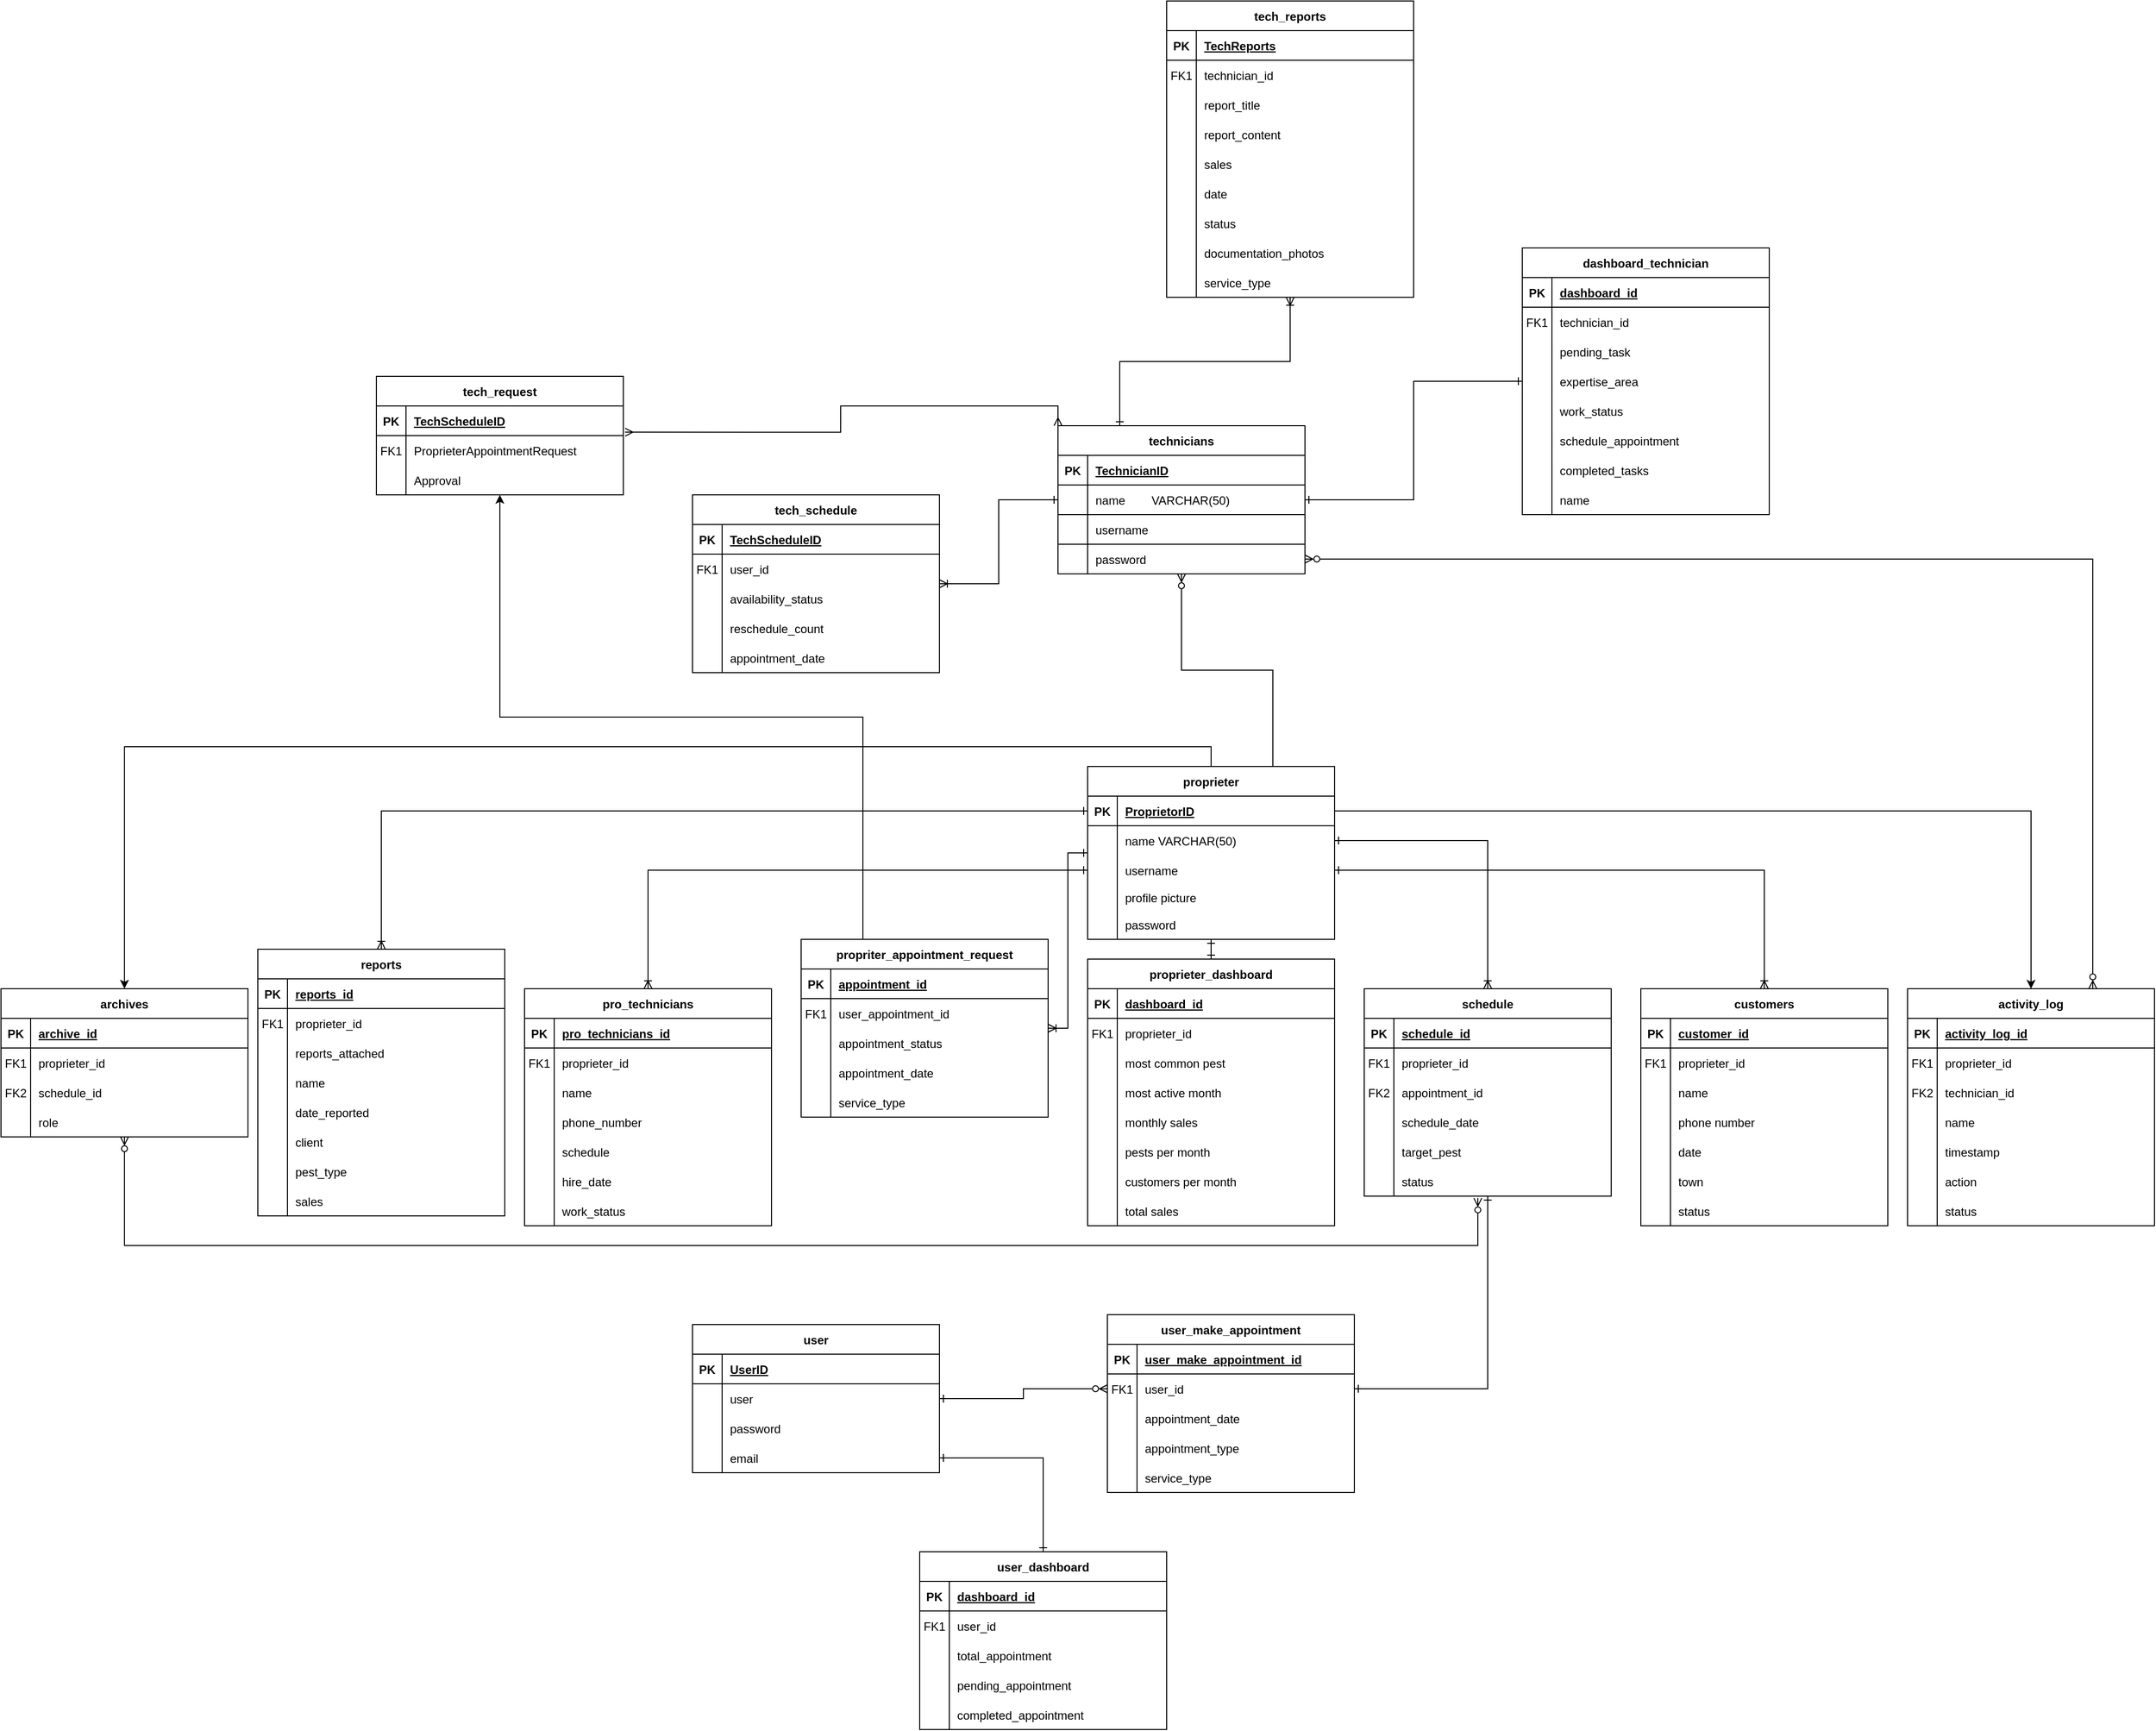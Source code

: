 <mxfile version="25.0.3">
  <diagram id="R2lEEEUBdFMjLlhIrx00" name="Page-1">
    <mxGraphModel dx="3083" dy="4109" grid="1" gridSize="10" guides="1" tooltips="1" connect="1" arrows="1" fold="1" page="1" pageScale="1" pageWidth="850" pageHeight="1100" math="0" shadow="0" extFonts="Permanent Marker^https://fonts.googleapis.com/css?family=Permanent+Marker">
      <root>
        <mxCell id="0" />
        <mxCell id="1" parent="0" />
        <mxCell id="Q827OxSYmzI7BKnQx_9Q-60" style="edgeStyle=orthogonalEdgeStyle;rounded=0;orthogonalLoop=1;jettySize=auto;html=1;endArrow=ERoneToMany;endFill=0;startArrow=ERone;startFill=0;" parent="1" source="C-vyLk0tnHw3VtMMgP7b-23" target="8Mbly1LcSY0_dQATiGGK-1" edge="1">
          <mxGeometry relative="1" as="geometry" />
        </mxCell>
        <mxCell id="Q827OxSYmzI7BKnQx_9Q-64" style="edgeStyle=orthogonalEdgeStyle;rounded=0;orthogonalLoop=1;jettySize=auto;html=1;exitX=0.5;exitY=1;exitDx=0;exitDy=0;entryX=0.5;entryY=0;entryDx=0;entryDy=0;endArrow=ERone;endFill=0;startArrow=ERone;startFill=0;" parent="1" source="C-vyLk0tnHw3VtMMgP7b-23" target="cI71D5kUGtU-VaRdHlNy-118" edge="1">
          <mxGeometry relative="1" as="geometry" />
        </mxCell>
        <mxCell id="Q827OxSYmzI7BKnQx_9Q-76" style="edgeStyle=orthogonalEdgeStyle;rounded=0;orthogonalLoop=1;jettySize=auto;html=1;exitX=0.5;exitY=0;exitDx=0;exitDy=0;entryX=0.5;entryY=0;entryDx=0;entryDy=0;" parent="1" source="C-vyLk0tnHw3VtMMgP7b-23" target="cI71D5kUGtU-VaRdHlNy-57" edge="1">
          <mxGeometry relative="1" as="geometry" />
        </mxCell>
        <mxCell id="Q827OxSYmzI7BKnQx_9Q-81" style="edgeStyle=orthogonalEdgeStyle;rounded=0;orthogonalLoop=1;jettySize=auto;html=1;exitX=0.75;exitY=0;exitDx=0;exitDy=0;startArrow=none;startFill=0;endArrow=ERzeroToMany;endFill=0;" parent="1" source="C-vyLk0tnHw3VtMMgP7b-23" target="cI71D5kUGtU-VaRdHlNy-68" edge="1">
          <mxGeometry relative="1" as="geometry" />
        </mxCell>
        <mxCell id="C-vyLk0tnHw3VtMMgP7b-23" value="proprieter" style="shape=table;startSize=30;container=1;collapsible=1;childLayout=tableLayout;fixedRows=1;rowLines=0;fontStyle=1;align=center;resizeLast=1;" parent="1" vertex="1">
          <mxGeometry x="-120" y="-1725" width="250" height="175" as="geometry">
            <mxRectangle x="-640" y="-1510" width="90" height="30" as="alternateBounds" />
          </mxGeometry>
        </mxCell>
        <mxCell id="C-vyLk0tnHw3VtMMgP7b-24" value="" style="shape=partialRectangle;collapsible=0;dropTarget=0;pointerEvents=0;fillColor=none;points=[[0,0.5],[1,0.5]];portConstraint=eastwest;top=0;left=0;right=0;bottom=1;" parent="C-vyLk0tnHw3VtMMgP7b-23" vertex="1">
          <mxGeometry y="30" width="250" height="30" as="geometry" />
        </mxCell>
        <mxCell id="C-vyLk0tnHw3VtMMgP7b-25" value="PK" style="shape=partialRectangle;overflow=hidden;connectable=0;fillColor=none;top=0;left=0;bottom=0;right=0;fontStyle=1;" parent="C-vyLk0tnHw3VtMMgP7b-24" vertex="1">
          <mxGeometry width="30" height="30" as="geometry">
            <mxRectangle width="30" height="30" as="alternateBounds" />
          </mxGeometry>
        </mxCell>
        <mxCell id="C-vyLk0tnHw3VtMMgP7b-26" value="ProprietorID" style="shape=partialRectangle;overflow=hidden;connectable=0;fillColor=none;top=0;left=0;bottom=0;right=0;align=left;spacingLeft=6;fontStyle=5;" parent="C-vyLk0tnHw3VtMMgP7b-24" vertex="1">
          <mxGeometry x="30" width="220" height="30" as="geometry">
            <mxRectangle width="220" height="30" as="alternateBounds" />
          </mxGeometry>
        </mxCell>
        <mxCell id="C-vyLk0tnHw3VtMMgP7b-27" value="" style="shape=partialRectangle;collapsible=0;dropTarget=0;pointerEvents=0;fillColor=none;points=[[0,0.5],[1,0.5]];portConstraint=eastwest;top=0;left=0;right=0;bottom=0;" parent="C-vyLk0tnHw3VtMMgP7b-23" vertex="1">
          <mxGeometry y="60" width="250" height="30" as="geometry" />
        </mxCell>
        <mxCell id="C-vyLk0tnHw3VtMMgP7b-28" value="" style="shape=partialRectangle;overflow=hidden;connectable=0;fillColor=none;top=0;left=0;bottom=0;right=0;" parent="C-vyLk0tnHw3VtMMgP7b-27" vertex="1">
          <mxGeometry width="30" height="30" as="geometry">
            <mxRectangle width="30" height="30" as="alternateBounds" />
          </mxGeometry>
        </mxCell>
        <mxCell id="C-vyLk0tnHw3VtMMgP7b-29" value="name VARCHAR(50)" style="shape=partialRectangle;overflow=hidden;connectable=0;fillColor=none;top=0;left=0;bottom=0;right=0;align=left;spacingLeft=6;" parent="C-vyLk0tnHw3VtMMgP7b-27" vertex="1">
          <mxGeometry x="30" width="220" height="30" as="geometry">
            <mxRectangle width="220" height="30" as="alternateBounds" />
          </mxGeometry>
        </mxCell>
        <mxCell id="1BJjtVjM7_XRCoQA_aKd-12" style="shape=partialRectangle;collapsible=0;dropTarget=0;pointerEvents=0;fillColor=none;points=[[0,0.5],[1,0.5]];portConstraint=eastwest;top=0;left=0;right=0;bottom=0;" parent="C-vyLk0tnHw3VtMMgP7b-23" vertex="1">
          <mxGeometry y="90" width="250" height="30" as="geometry" />
        </mxCell>
        <mxCell id="1BJjtVjM7_XRCoQA_aKd-13" style="shape=partialRectangle;overflow=hidden;connectable=0;fillColor=none;top=0;left=0;bottom=0;right=0;" parent="1BJjtVjM7_XRCoQA_aKd-12" vertex="1">
          <mxGeometry width="30" height="30" as="geometry">
            <mxRectangle width="30" height="30" as="alternateBounds" />
          </mxGeometry>
        </mxCell>
        <mxCell id="1BJjtVjM7_XRCoQA_aKd-14" value="username" style="shape=partialRectangle;overflow=hidden;connectable=0;fillColor=none;top=0;left=0;bottom=0;right=0;align=left;spacingLeft=6;" parent="1BJjtVjM7_XRCoQA_aKd-12" vertex="1">
          <mxGeometry x="30" width="220" height="30" as="geometry">
            <mxRectangle width="220" height="30" as="alternateBounds" />
          </mxGeometry>
        </mxCell>
        <mxCell id="ah3tRG5Q5GwXUM0Duo5X-91" style="shape=partialRectangle;collapsible=0;dropTarget=0;pointerEvents=0;fillColor=none;points=[[0,0.5],[1,0.5]];portConstraint=eastwest;top=0;left=0;right=0;bottom=0;" parent="C-vyLk0tnHw3VtMMgP7b-23" vertex="1">
          <mxGeometry y="120" width="250" height="25" as="geometry" />
        </mxCell>
        <mxCell id="ah3tRG5Q5GwXUM0Duo5X-92" style="shape=partialRectangle;overflow=hidden;connectable=0;fillColor=none;top=0;left=0;bottom=0;right=0;" parent="ah3tRG5Q5GwXUM0Duo5X-91" vertex="1">
          <mxGeometry width="30" height="25" as="geometry">
            <mxRectangle width="30" height="25" as="alternateBounds" />
          </mxGeometry>
        </mxCell>
        <mxCell id="ah3tRG5Q5GwXUM0Duo5X-93" value="profile picture" style="shape=partialRectangle;overflow=hidden;connectable=0;fillColor=none;top=0;left=0;bottom=0;right=0;align=left;spacingLeft=6;" parent="ah3tRG5Q5GwXUM0Duo5X-91" vertex="1">
          <mxGeometry x="30" width="220" height="25" as="geometry">
            <mxRectangle width="220" height="25" as="alternateBounds" />
          </mxGeometry>
        </mxCell>
        <mxCell id="1BJjtVjM7_XRCoQA_aKd-18" style="shape=partialRectangle;collapsible=0;dropTarget=0;pointerEvents=0;fillColor=none;points=[[0,0.5],[1,0.5]];portConstraint=eastwest;top=0;left=0;right=0;bottom=0;" parent="C-vyLk0tnHw3VtMMgP7b-23" vertex="1">
          <mxGeometry y="145" width="250" height="30" as="geometry" />
        </mxCell>
        <mxCell id="1BJjtVjM7_XRCoQA_aKd-19" style="shape=partialRectangle;overflow=hidden;connectable=0;fillColor=none;top=0;left=0;bottom=0;right=0;" parent="1BJjtVjM7_XRCoQA_aKd-18" vertex="1">
          <mxGeometry width="30" height="30" as="geometry">
            <mxRectangle width="30" height="30" as="alternateBounds" />
          </mxGeometry>
        </mxCell>
        <mxCell id="1BJjtVjM7_XRCoQA_aKd-20" value="password" style="shape=partialRectangle;overflow=hidden;connectable=0;fillColor=none;top=0;left=0;bottom=0;right=0;align=left;spacingLeft=6;" parent="1BJjtVjM7_XRCoQA_aKd-18" vertex="1">
          <mxGeometry x="30" width="220" height="30" as="geometry">
            <mxRectangle width="220" height="30" as="alternateBounds" />
          </mxGeometry>
        </mxCell>
        <mxCell id="cI71D5kUGtU-VaRdHlNy-8" value="schedule" style="shape=table;startSize=30;container=1;collapsible=1;childLayout=tableLayout;fixedRows=1;rowLines=0;fontStyle=1;align=center;resizeLast=1;" parent="1" vertex="1">
          <mxGeometry x="160" y="-1500" width="250" height="210" as="geometry" />
        </mxCell>
        <mxCell id="cI71D5kUGtU-VaRdHlNy-9" value="" style="shape=partialRectangle;collapsible=0;dropTarget=0;pointerEvents=0;fillColor=none;points=[[0,0.5],[1,0.5]];portConstraint=eastwest;top=0;left=0;right=0;bottom=1;" parent="cI71D5kUGtU-VaRdHlNy-8" vertex="1">
          <mxGeometry y="30" width="250" height="30" as="geometry" />
        </mxCell>
        <mxCell id="cI71D5kUGtU-VaRdHlNy-10" value="PK" style="shape=partialRectangle;overflow=hidden;connectable=0;fillColor=none;top=0;left=0;bottom=0;right=0;fontStyle=1;" parent="cI71D5kUGtU-VaRdHlNy-9" vertex="1">
          <mxGeometry width="30" height="30" as="geometry">
            <mxRectangle width="30" height="30" as="alternateBounds" />
          </mxGeometry>
        </mxCell>
        <mxCell id="cI71D5kUGtU-VaRdHlNy-11" value="schedule_id" style="shape=partialRectangle;overflow=hidden;connectable=0;fillColor=none;top=0;left=0;bottom=0;right=0;align=left;spacingLeft=6;fontStyle=5;" parent="cI71D5kUGtU-VaRdHlNy-9" vertex="1">
          <mxGeometry x="30" width="220" height="30" as="geometry">
            <mxRectangle width="220" height="30" as="alternateBounds" />
          </mxGeometry>
        </mxCell>
        <mxCell id="cI71D5kUGtU-VaRdHlNy-12" value="" style="shape=partialRectangle;collapsible=0;dropTarget=0;pointerEvents=0;fillColor=none;points=[[0,0.5],[1,0.5]];portConstraint=eastwest;top=0;left=0;right=0;bottom=0;" parent="cI71D5kUGtU-VaRdHlNy-8" vertex="1">
          <mxGeometry y="60" width="250" height="30" as="geometry" />
        </mxCell>
        <mxCell id="cI71D5kUGtU-VaRdHlNy-13" value="FK1" style="shape=partialRectangle;overflow=hidden;connectable=0;fillColor=none;top=0;left=0;bottom=0;right=0;" parent="cI71D5kUGtU-VaRdHlNy-12" vertex="1">
          <mxGeometry width="30" height="30" as="geometry">
            <mxRectangle width="30" height="30" as="alternateBounds" />
          </mxGeometry>
        </mxCell>
        <mxCell id="cI71D5kUGtU-VaRdHlNy-14" value="proprieter_id" style="shape=partialRectangle;overflow=hidden;connectable=0;fillColor=none;top=0;left=0;bottom=0;right=0;align=left;spacingLeft=6;" parent="cI71D5kUGtU-VaRdHlNy-12" vertex="1">
          <mxGeometry x="30" width="220" height="30" as="geometry">
            <mxRectangle width="220" height="30" as="alternateBounds" />
          </mxGeometry>
        </mxCell>
        <mxCell id="cI71D5kUGtU-VaRdHlNy-198" style="shape=partialRectangle;collapsible=0;dropTarget=0;pointerEvents=0;fillColor=none;points=[[0,0.5],[1,0.5]];portConstraint=eastwest;top=0;left=0;right=0;bottom=0;" parent="cI71D5kUGtU-VaRdHlNy-8" vertex="1">
          <mxGeometry y="90" width="250" height="30" as="geometry" />
        </mxCell>
        <mxCell id="cI71D5kUGtU-VaRdHlNy-199" value="FK2" style="shape=partialRectangle;overflow=hidden;connectable=0;fillColor=none;top=0;left=0;bottom=0;right=0;" parent="cI71D5kUGtU-VaRdHlNy-198" vertex="1">
          <mxGeometry width="30" height="30" as="geometry">
            <mxRectangle width="30" height="30" as="alternateBounds" />
          </mxGeometry>
        </mxCell>
        <mxCell id="cI71D5kUGtU-VaRdHlNy-200" value="appointment_id" style="shape=partialRectangle;overflow=hidden;connectable=0;fillColor=none;top=0;left=0;bottom=0;right=0;align=left;spacingLeft=6;" parent="cI71D5kUGtU-VaRdHlNy-198" vertex="1">
          <mxGeometry x="30" width="220" height="30" as="geometry">
            <mxRectangle width="220" height="30" as="alternateBounds" />
          </mxGeometry>
        </mxCell>
        <mxCell id="cI71D5kUGtU-VaRdHlNy-192" style="shape=partialRectangle;collapsible=0;dropTarget=0;pointerEvents=0;fillColor=none;points=[[0,0.5],[1,0.5]];portConstraint=eastwest;top=0;left=0;right=0;bottom=0;" parent="cI71D5kUGtU-VaRdHlNy-8" vertex="1">
          <mxGeometry y="120" width="250" height="30" as="geometry" />
        </mxCell>
        <mxCell id="cI71D5kUGtU-VaRdHlNy-193" style="shape=partialRectangle;overflow=hidden;connectable=0;fillColor=none;top=0;left=0;bottom=0;right=0;" parent="cI71D5kUGtU-VaRdHlNy-192" vertex="1">
          <mxGeometry width="30" height="30" as="geometry">
            <mxRectangle width="30" height="30" as="alternateBounds" />
          </mxGeometry>
        </mxCell>
        <mxCell id="cI71D5kUGtU-VaRdHlNy-194" value="schedule_date" style="shape=partialRectangle;overflow=hidden;connectable=0;fillColor=none;top=0;left=0;bottom=0;right=0;align=left;spacingLeft=6;" parent="cI71D5kUGtU-VaRdHlNy-192" vertex="1">
          <mxGeometry x="30" width="220" height="30" as="geometry">
            <mxRectangle width="220" height="30" as="alternateBounds" />
          </mxGeometry>
        </mxCell>
        <mxCell id="ah3tRG5Q5GwXUM0Duo5X-1" style="shape=partialRectangle;collapsible=0;dropTarget=0;pointerEvents=0;fillColor=none;points=[[0,0.5],[1,0.5]];portConstraint=eastwest;top=0;left=0;right=0;bottom=0;" parent="cI71D5kUGtU-VaRdHlNy-8" vertex="1">
          <mxGeometry y="150" width="250" height="30" as="geometry" />
        </mxCell>
        <mxCell id="ah3tRG5Q5GwXUM0Duo5X-2" style="shape=partialRectangle;overflow=hidden;connectable=0;fillColor=none;top=0;left=0;bottom=0;right=0;" parent="ah3tRG5Q5GwXUM0Duo5X-1" vertex="1">
          <mxGeometry width="30" height="30" as="geometry">
            <mxRectangle width="30" height="30" as="alternateBounds" />
          </mxGeometry>
        </mxCell>
        <mxCell id="ah3tRG5Q5GwXUM0Duo5X-3" value="target_pest" style="shape=partialRectangle;overflow=hidden;connectable=0;fillColor=none;top=0;left=0;bottom=0;right=0;align=left;spacingLeft=6;" parent="ah3tRG5Q5GwXUM0Duo5X-1" vertex="1">
          <mxGeometry x="30" width="220" height="30" as="geometry">
            <mxRectangle width="220" height="30" as="alternateBounds" />
          </mxGeometry>
        </mxCell>
        <mxCell id="cI71D5kUGtU-VaRdHlNy-189" style="shape=partialRectangle;collapsible=0;dropTarget=0;pointerEvents=0;fillColor=none;points=[[0,0.5],[1,0.5]];portConstraint=eastwest;top=0;left=0;right=0;bottom=0;" parent="cI71D5kUGtU-VaRdHlNy-8" vertex="1">
          <mxGeometry y="180" width="250" height="30" as="geometry" />
        </mxCell>
        <mxCell id="cI71D5kUGtU-VaRdHlNy-190" style="shape=partialRectangle;overflow=hidden;connectable=0;fillColor=none;top=0;left=0;bottom=0;right=0;" parent="cI71D5kUGtU-VaRdHlNy-189" vertex="1">
          <mxGeometry width="30" height="30" as="geometry">
            <mxRectangle width="30" height="30" as="alternateBounds" />
          </mxGeometry>
        </mxCell>
        <mxCell id="cI71D5kUGtU-VaRdHlNy-191" value="status" style="shape=partialRectangle;overflow=hidden;connectable=0;fillColor=none;top=0;left=0;bottom=0;right=0;align=left;spacingLeft=6;" parent="cI71D5kUGtU-VaRdHlNy-189" vertex="1">
          <mxGeometry x="30" width="220" height="30" as="geometry">
            <mxRectangle width="220" height="30" as="alternateBounds" />
          </mxGeometry>
        </mxCell>
        <mxCell id="cI71D5kUGtU-VaRdHlNy-15" value="activity_log" style="shape=table;startSize=30;container=1;collapsible=1;childLayout=tableLayout;fixedRows=1;rowLines=0;fontStyle=1;align=center;resizeLast=1;" parent="1" vertex="1">
          <mxGeometry x="710" y="-1500" width="250" height="240" as="geometry" />
        </mxCell>
        <mxCell id="cI71D5kUGtU-VaRdHlNy-16" value="" style="shape=partialRectangle;collapsible=0;dropTarget=0;pointerEvents=0;fillColor=none;points=[[0,0.5],[1,0.5]];portConstraint=eastwest;top=0;left=0;right=0;bottom=1;" parent="cI71D5kUGtU-VaRdHlNy-15" vertex="1">
          <mxGeometry y="30" width="250" height="30" as="geometry" />
        </mxCell>
        <mxCell id="cI71D5kUGtU-VaRdHlNy-17" value="PK" style="shape=partialRectangle;overflow=hidden;connectable=0;fillColor=none;top=0;left=0;bottom=0;right=0;fontStyle=1;" parent="cI71D5kUGtU-VaRdHlNy-16" vertex="1">
          <mxGeometry width="30" height="30" as="geometry">
            <mxRectangle width="30" height="30" as="alternateBounds" />
          </mxGeometry>
        </mxCell>
        <mxCell id="cI71D5kUGtU-VaRdHlNy-18" value="activity_log_id" style="shape=partialRectangle;overflow=hidden;connectable=0;fillColor=none;top=0;left=0;bottom=0;right=0;align=left;spacingLeft=6;fontStyle=5;" parent="cI71D5kUGtU-VaRdHlNy-16" vertex="1">
          <mxGeometry x="30" width="220" height="30" as="geometry">
            <mxRectangle width="220" height="30" as="alternateBounds" />
          </mxGeometry>
        </mxCell>
        <mxCell id="cI71D5kUGtU-VaRdHlNy-19" value="" style="shape=partialRectangle;collapsible=0;dropTarget=0;pointerEvents=0;fillColor=none;points=[[0,0.5],[1,0.5]];portConstraint=eastwest;top=0;left=0;right=0;bottom=0;" parent="cI71D5kUGtU-VaRdHlNy-15" vertex="1">
          <mxGeometry y="60" width="250" height="30" as="geometry" />
        </mxCell>
        <mxCell id="cI71D5kUGtU-VaRdHlNy-20" value="FK1" style="shape=partialRectangle;overflow=hidden;connectable=0;fillColor=none;top=0;left=0;bottom=0;right=0;" parent="cI71D5kUGtU-VaRdHlNy-19" vertex="1">
          <mxGeometry width="30" height="30" as="geometry">
            <mxRectangle width="30" height="30" as="alternateBounds" />
          </mxGeometry>
        </mxCell>
        <mxCell id="cI71D5kUGtU-VaRdHlNy-21" value="proprieter_id" style="shape=partialRectangle;overflow=hidden;connectable=0;fillColor=none;top=0;left=0;bottom=0;right=0;align=left;spacingLeft=6;" parent="cI71D5kUGtU-VaRdHlNy-19" vertex="1">
          <mxGeometry x="30" width="220" height="30" as="geometry">
            <mxRectangle width="220" height="30" as="alternateBounds" />
          </mxGeometry>
        </mxCell>
        <mxCell id="cI71D5kUGtU-VaRdHlNy-22" value="" style="shape=partialRectangle;collapsible=0;dropTarget=0;pointerEvents=0;fillColor=none;points=[[0,0.5],[1,0.5]];portConstraint=eastwest;top=0;left=0;right=0;bottom=0;" parent="cI71D5kUGtU-VaRdHlNy-15" vertex="1">
          <mxGeometry y="90" width="250" height="30" as="geometry" />
        </mxCell>
        <mxCell id="cI71D5kUGtU-VaRdHlNy-23" value="FK2" style="shape=partialRectangle;overflow=hidden;connectable=0;fillColor=none;top=0;left=0;bottom=0;right=0;" parent="cI71D5kUGtU-VaRdHlNy-22" vertex="1">
          <mxGeometry width="30" height="30" as="geometry">
            <mxRectangle width="30" height="30" as="alternateBounds" />
          </mxGeometry>
        </mxCell>
        <mxCell id="cI71D5kUGtU-VaRdHlNy-24" value="technician_id" style="shape=partialRectangle;overflow=hidden;connectable=0;fillColor=none;top=0;left=0;bottom=0;right=0;align=left;spacingLeft=6;" parent="cI71D5kUGtU-VaRdHlNy-22" vertex="1">
          <mxGeometry x="30" width="220" height="30" as="geometry">
            <mxRectangle width="220" height="30" as="alternateBounds" />
          </mxGeometry>
        </mxCell>
        <mxCell id="cI71D5kUGtU-VaRdHlNy-213" style="shape=partialRectangle;collapsible=0;dropTarget=0;pointerEvents=0;fillColor=none;points=[[0,0.5],[1,0.5]];portConstraint=eastwest;top=0;left=0;right=0;bottom=0;" parent="cI71D5kUGtU-VaRdHlNy-15" vertex="1">
          <mxGeometry y="120" width="250" height="30" as="geometry" />
        </mxCell>
        <mxCell id="cI71D5kUGtU-VaRdHlNy-214" style="shape=partialRectangle;overflow=hidden;connectable=0;fillColor=none;top=0;left=0;bottom=0;right=0;" parent="cI71D5kUGtU-VaRdHlNy-213" vertex="1">
          <mxGeometry width="30" height="30" as="geometry">
            <mxRectangle width="30" height="30" as="alternateBounds" />
          </mxGeometry>
        </mxCell>
        <mxCell id="cI71D5kUGtU-VaRdHlNy-215" value="name" style="shape=partialRectangle;overflow=hidden;connectable=0;fillColor=none;top=0;left=0;bottom=0;right=0;align=left;spacingLeft=6;" parent="cI71D5kUGtU-VaRdHlNy-213" vertex="1">
          <mxGeometry x="30" width="220" height="30" as="geometry">
            <mxRectangle width="220" height="30" as="alternateBounds" />
          </mxGeometry>
        </mxCell>
        <mxCell id="cI71D5kUGtU-VaRdHlNy-216" style="shape=partialRectangle;collapsible=0;dropTarget=0;pointerEvents=0;fillColor=none;points=[[0,0.5],[1,0.5]];portConstraint=eastwest;top=0;left=0;right=0;bottom=0;" parent="cI71D5kUGtU-VaRdHlNy-15" vertex="1">
          <mxGeometry y="150" width="250" height="30" as="geometry" />
        </mxCell>
        <mxCell id="cI71D5kUGtU-VaRdHlNy-217" style="shape=partialRectangle;overflow=hidden;connectable=0;fillColor=none;top=0;left=0;bottom=0;right=0;" parent="cI71D5kUGtU-VaRdHlNy-216" vertex="1">
          <mxGeometry width="30" height="30" as="geometry">
            <mxRectangle width="30" height="30" as="alternateBounds" />
          </mxGeometry>
        </mxCell>
        <mxCell id="cI71D5kUGtU-VaRdHlNy-218" value="timestamp" style="shape=partialRectangle;overflow=hidden;connectable=0;fillColor=none;top=0;left=0;bottom=0;right=0;align=left;spacingLeft=6;" parent="cI71D5kUGtU-VaRdHlNy-216" vertex="1">
          <mxGeometry x="30" width="220" height="30" as="geometry">
            <mxRectangle width="220" height="30" as="alternateBounds" />
          </mxGeometry>
        </mxCell>
        <mxCell id="cI71D5kUGtU-VaRdHlNy-219" style="shape=partialRectangle;collapsible=0;dropTarget=0;pointerEvents=0;fillColor=none;points=[[0,0.5],[1,0.5]];portConstraint=eastwest;top=0;left=0;right=0;bottom=0;" parent="cI71D5kUGtU-VaRdHlNy-15" vertex="1">
          <mxGeometry y="180" width="250" height="30" as="geometry" />
        </mxCell>
        <mxCell id="cI71D5kUGtU-VaRdHlNy-220" style="shape=partialRectangle;overflow=hidden;connectable=0;fillColor=none;top=0;left=0;bottom=0;right=0;" parent="cI71D5kUGtU-VaRdHlNy-219" vertex="1">
          <mxGeometry width="30" height="30" as="geometry">
            <mxRectangle width="30" height="30" as="alternateBounds" />
          </mxGeometry>
        </mxCell>
        <mxCell id="cI71D5kUGtU-VaRdHlNy-221" value="action" style="shape=partialRectangle;overflow=hidden;connectable=0;fillColor=none;top=0;left=0;bottom=0;right=0;align=left;spacingLeft=6;" parent="cI71D5kUGtU-VaRdHlNy-219" vertex="1">
          <mxGeometry x="30" width="220" height="30" as="geometry">
            <mxRectangle width="220" height="30" as="alternateBounds" />
          </mxGeometry>
        </mxCell>
        <mxCell id="cI71D5kUGtU-VaRdHlNy-222" style="shape=partialRectangle;collapsible=0;dropTarget=0;pointerEvents=0;fillColor=none;points=[[0,0.5],[1,0.5]];portConstraint=eastwest;top=0;left=0;right=0;bottom=0;" parent="cI71D5kUGtU-VaRdHlNy-15" vertex="1">
          <mxGeometry y="210" width="250" height="30" as="geometry" />
        </mxCell>
        <mxCell id="cI71D5kUGtU-VaRdHlNy-223" style="shape=partialRectangle;overflow=hidden;connectable=0;fillColor=none;top=0;left=0;bottom=0;right=0;" parent="cI71D5kUGtU-VaRdHlNy-222" vertex="1">
          <mxGeometry width="30" height="30" as="geometry">
            <mxRectangle width="30" height="30" as="alternateBounds" />
          </mxGeometry>
        </mxCell>
        <mxCell id="cI71D5kUGtU-VaRdHlNy-224" value="status" style="shape=partialRectangle;overflow=hidden;connectable=0;fillColor=none;top=0;left=0;bottom=0;right=0;align=left;spacingLeft=6;" parent="cI71D5kUGtU-VaRdHlNy-222" vertex="1">
          <mxGeometry x="30" width="220" height="30" as="geometry">
            <mxRectangle width="220" height="30" as="alternateBounds" />
          </mxGeometry>
        </mxCell>
        <mxCell id="cI71D5kUGtU-VaRdHlNy-26" value="customers" style="shape=table;startSize=30;container=1;collapsible=1;childLayout=tableLayout;fixedRows=1;rowLines=0;fontStyle=1;align=center;resizeLast=1;" parent="1" vertex="1">
          <mxGeometry x="440" y="-1500" width="250" height="240" as="geometry" />
        </mxCell>
        <mxCell id="cI71D5kUGtU-VaRdHlNy-27" value="" style="shape=partialRectangle;collapsible=0;dropTarget=0;pointerEvents=0;fillColor=none;points=[[0,0.5],[1,0.5]];portConstraint=eastwest;top=0;left=0;right=0;bottom=1;" parent="cI71D5kUGtU-VaRdHlNy-26" vertex="1">
          <mxGeometry y="30" width="250" height="30" as="geometry" />
        </mxCell>
        <mxCell id="cI71D5kUGtU-VaRdHlNy-28" value="PK" style="shape=partialRectangle;overflow=hidden;connectable=0;fillColor=none;top=0;left=0;bottom=0;right=0;fontStyle=1;" parent="cI71D5kUGtU-VaRdHlNy-27" vertex="1">
          <mxGeometry width="30" height="30" as="geometry">
            <mxRectangle width="30" height="30" as="alternateBounds" />
          </mxGeometry>
        </mxCell>
        <mxCell id="cI71D5kUGtU-VaRdHlNy-29" value="customer_id" style="shape=partialRectangle;overflow=hidden;connectable=0;fillColor=none;top=0;left=0;bottom=0;right=0;align=left;spacingLeft=6;fontStyle=5;" parent="cI71D5kUGtU-VaRdHlNy-27" vertex="1">
          <mxGeometry x="30" width="220" height="30" as="geometry">
            <mxRectangle width="220" height="30" as="alternateBounds" />
          </mxGeometry>
        </mxCell>
        <mxCell id="cI71D5kUGtU-VaRdHlNy-30" value="" style="shape=partialRectangle;collapsible=0;dropTarget=0;pointerEvents=0;fillColor=none;points=[[0,0.5],[1,0.5]];portConstraint=eastwest;top=0;left=0;right=0;bottom=0;" parent="cI71D5kUGtU-VaRdHlNy-26" vertex="1">
          <mxGeometry y="60" width="250" height="30" as="geometry" />
        </mxCell>
        <mxCell id="cI71D5kUGtU-VaRdHlNy-31" value="FK1" style="shape=partialRectangle;overflow=hidden;connectable=0;fillColor=none;top=0;left=0;bottom=0;right=0;" parent="cI71D5kUGtU-VaRdHlNy-30" vertex="1">
          <mxGeometry width="30" height="30" as="geometry">
            <mxRectangle width="30" height="30" as="alternateBounds" />
          </mxGeometry>
        </mxCell>
        <mxCell id="cI71D5kUGtU-VaRdHlNy-32" value="proprieter_id" style="shape=partialRectangle;overflow=hidden;connectable=0;fillColor=none;top=0;left=0;bottom=0;right=0;align=left;spacingLeft=6;" parent="cI71D5kUGtU-VaRdHlNy-30" vertex="1">
          <mxGeometry x="30" width="220" height="30" as="geometry">
            <mxRectangle width="220" height="30" as="alternateBounds" />
          </mxGeometry>
        </mxCell>
        <mxCell id="cI71D5kUGtU-VaRdHlNy-33" value="" style="shape=partialRectangle;collapsible=0;dropTarget=0;pointerEvents=0;fillColor=none;points=[[0,0.5],[1,0.5]];portConstraint=eastwest;top=0;left=0;right=0;bottom=0;" parent="cI71D5kUGtU-VaRdHlNy-26" vertex="1">
          <mxGeometry y="90" width="250" height="30" as="geometry" />
        </mxCell>
        <mxCell id="cI71D5kUGtU-VaRdHlNy-34" value="" style="shape=partialRectangle;overflow=hidden;connectable=0;fillColor=none;top=0;left=0;bottom=0;right=0;" parent="cI71D5kUGtU-VaRdHlNy-33" vertex="1">
          <mxGeometry width="30" height="30" as="geometry">
            <mxRectangle width="30" height="30" as="alternateBounds" />
          </mxGeometry>
        </mxCell>
        <mxCell id="cI71D5kUGtU-VaRdHlNy-35" value="name" style="shape=partialRectangle;overflow=hidden;connectable=0;fillColor=none;top=0;left=0;bottom=0;right=0;align=left;spacingLeft=6;" parent="cI71D5kUGtU-VaRdHlNy-33" vertex="1">
          <mxGeometry x="30" width="220" height="30" as="geometry">
            <mxRectangle width="220" height="30" as="alternateBounds" />
          </mxGeometry>
        </mxCell>
        <mxCell id="cI71D5kUGtU-VaRdHlNy-182" style="shape=partialRectangle;collapsible=0;dropTarget=0;pointerEvents=0;fillColor=none;points=[[0,0.5],[1,0.5]];portConstraint=eastwest;top=0;left=0;right=0;bottom=0;" parent="cI71D5kUGtU-VaRdHlNy-26" vertex="1">
          <mxGeometry y="120" width="250" height="30" as="geometry" />
        </mxCell>
        <mxCell id="cI71D5kUGtU-VaRdHlNy-183" style="shape=partialRectangle;overflow=hidden;connectable=0;fillColor=none;top=0;left=0;bottom=0;right=0;" parent="cI71D5kUGtU-VaRdHlNy-182" vertex="1">
          <mxGeometry width="30" height="30" as="geometry">
            <mxRectangle width="30" height="30" as="alternateBounds" />
          </mxGeometry>
        </mxCell>
        <mxCell id="cI71D5kUGtU-VaRdHlNy-184" value="phone number" style="shape=partialRectangle;overflow=hidden;connectable=0;fillColor=none;top=0;left=0;bottom=0;right=0;align=left;spacingLeft=6;" parent="cI71D5kUGtU-VaRdHlNy-182" vertex="1">
          <mxGeometry x="30" width="220" height="30" as="geometry">
            <mxRectangle width="220" height="30" as="alternateBounds" />
          </mxGeometry>
        </mxCell>
        <mxCell id="cI71D5kUGtU-VaRdHlNy-179" style="shape=partialRectangle;collapsible=0;dropTarget=0;pointerEvents=0;fillColor=none;points=[[0,0.5],[1,0.5]];portConstraint=eastwest;top=0;left=0;right=0;bottom=0;" parent="cI71D5kUGtU-VaRdHlNy-26" vertex="1">
          <mxGeometry y="150" width="250" height="30" as="geometry" />
        </mxCell>
        <mxCell id="cI71D5kUGtU-VaRdHlNy-180" style="shape=partialRectangle;overflow=hidden;connectable=0;fillColor=none;top=0;left=0;bottom=0;right=0;" parent="cI71D5kUGtU-VaRdHlNy-179" vertex="1">
          <mxGeometry width="30" height="30" as="geometry">
            <mxRectangle width="30" height="30" as="alternateBounds" />
          </mxGeometry>
        </mxCell>
        <mxCell id="cI71D5kUGtU-VaRdHlNy-181" value="date" style="shape=partialRectangle;overflow=hidden;connectable=0;fillColor=none;top=0;left=0;bottom=0;right=0;align=left;spacingLeft=6;" parent="cI71D5kUGtU-VaRdHlNy-179" vertex="1">
          <mxGeometry x="30" width="220" height="30" as="geometry">
            <mxRectangle width="220" height="30" as="alternateBounds" />
          </mxGeometry>
        </mxCell>
        <mxCell id="cI71D5kUGtU-VaRdHlNy-176" style="shape=partialRectangle;collapsible=0;dropTarget=0;pointerEvents=0;fillColor=none;points=[[0,0.5],[1,0.5]];portConstraint=eastwest;top=0;left=0;right=0;bottom=0;" parent="cI71D5kUGtU-VaRdHlNy-26" vertex="1">
          <mxGeometry y="180" width="250" height="30" as="geometry" />
        </mxCell>
        <mxCell id="cI71D5kUGtU-VaRdHlNy-177" style="shape=partialRectangle;overflow=hidden;connectable=0;fillColor=none;top=0;left=0;bottom=0;right=0;" parent="cI71D5kUGtU-VaRdHlNy-176" vertex="1">
          <mxGeometry width="30" height="30" as="geometry">
            <mxRectangle width="30" height="30" as="alternateBounds" />
          </mxGeometry>
        </mxCell>
        <mxCell id="cI71D5kUGtU-VaRdHlNy-178" value="town" style="shape=partialRectangle;overflow=hidden;connectable=0;fillColor=none;top=0;left=0;bottom=0;right=0;align=left;spacingLeft=6;" parent="cI71D5kUGtU-VaRdHlNy-176" vertex="1">
          <mxGeometry x="30" width="220" height="30" as="geometry">
            <mxRectangle width="220" height="30" as="alternateBounds" />
          </mxGeometry>
        </mxCell>
        <mxCell id="cI71D5kUGtU-VaRdHlNy-173" style="shape=partialRectangle;collapsible=0;dropTarget=0;pointerEvents=0;fillColor=none;points=[[0,0.5],[1,0.5]];portConstraint=eastwest;top=0;left=0;right=0;bottom=0;" parent="cI71D5kUGtU-VaRdHlNy-26" vertex="1">
          <mxGeometry y="210" width="250" height="30" as="geometry" />
        </mxCell>
        <mxCell id="cI71D5kUGtU-VaRdHlNy-174" style="shape=partialRectangle;overflow=hidden;connectable=0;fillColor=none;top=0;left=0;bottom=0;right=0;" parent="cI71D5kUGtU-VaRdHlNy-173" vertex="1">
          <mxGeometry width="30" height="30" as="geometry">
            <mxRectangle width="30" height="30" as="alternateBounds" />
          </mxGeometry>
        </mxCell>
        <mxCell id="cI71D5kUGtU-VaRdHlNy-175" value="status" style="shape=partialRectangle;overflow=hidden;connectable=0;fillColor=none;top=0;left=0;bottom=0;right=0;align=left;spacingLeft=6;" parent="cI71D5kUGtU-VaRdHlNy-173" vertex="1">
          <mxGeometry x="30" width="220" height="30" as="geometry">
            <mxRectangle width="220" height="30" as="alternateBounds" />
          </mxGeometry>
        </mxCell>
        <mxCell id="cI71D5kUGtU-VaRdHlNy-37" value="pro_technicians" style="shape=table;startSize=30;container=1;collapsible=1;childLayout=tableLayout;fixedRows=1;rowLines=0;fontStyle=1;align=center;resizeLast=1;" parent="1" vertex="1">
          <mxGeometry x="-690" y="-1500" width="250" height="240" as="geometry" />
        </mxCell>
        <mxCell id="cI71D5kUGtU-VaRdHlNy-38" value="" style="shape=partialRectangle;collapsible=0;dropTarget=0;pointerEvents=0;fillColor=none;points=[[0,0.5],[1,0.5]];portConstraint=eastwest;top=0;left=0;right=0;bottom=1;" parent="cI71D5kUGtU-VaRdHlNy-37" vertex="1">
          <mxGeometry y="30" width="250" height="30" as="geometry" />
        </mxCell>
        <mxCell id="cI71D5kUGtU-VaRdHlNy-39" value="PK" style="shape=partialRectangle;overflow=hidden;connectable=0;fillColor=none;top=0;left=0;bottom=0;right=0;fontStyle=1;" parent="cI71D5kUGtU-VaRdHlNy-38" vertex="1">
          <mxGeometry width="30" height="30" as="geometry">
            <mxRectangle width="30" height="30" as="alternateBounds" />
          </mxGeometry>
        </mxCell>
        <mxCell id="cI71D5kUGtU-VaRdHlNy-40" value="pro_technicians_id" style="shape=partialRectangle;overflow=hidden;connectable=0;fillColor=none;top=0;left=0;bottom=0;right=0;align=left;spacingLeft=6;fontStyle=5;" parent="cI71D5kUGtU-VaRdHlNy-38" vertex="1">
          <mxGeometry x="30" width="220" height="30" as="geometry">
            <mxRectangle width="220" height="30" as="alternateBounds" />
          </mxGeometry>
        </mxCell>
        <mxCell id="cI71D5kUGtU-VaRdHlNy-41" value="" style="shape=partialRectangle;collapsible=0;dropTarget=0;pointerEvents=0;fillColor=none;points=[[0,0.5],[1,0.5]];portConstraint=eastwest;top=0;left=0;right=0;bottom=0;" parent="cI71D5kUGtU-VaRdHlNy-37" vertex="1">
          <mxGeometry y="60" width="250" height="30" as="geometry" />
        </mxCell>
        <mxCell id="cI71D5kUGtU-VaRdHlNy-42" value="FK1" style="shape=partialRectangle;overflow=hidden;connectable=0;fillColor=none;top=0;left=0;bottom=0;right=0;" parent="cI71D5kUGtU-VaRdHlNy-41" vertex="1">
          <mxGeometry width="30" height="30" as="geometry">
            <mxRectangle width="30" height="30" as="alternateBounds" />
          </mxGeometry>
        </mxCell>
        <mxCell id="cI71D5kUGtU-VaRdHlNy-43" value="proprieter_id" style="shape=partialRectangle;overflow=hidden;connectable=0;fillColor=none;top=0;left=0;bottom=0;right=0;align=left;spacingLeft=6;" parent="cI71D5kUGtU-VaRdHlNy-41" vertex="1">
          <mxGeometry x="30" width="220" height="30" as="geometry">
            <mxRectangle width="220" height="30" as="alternateBounds" />
          </mxGeometry>
        </mxCell>
        <mxCell id="cI71D5kUGtU-VaRdHlNy-44" value="" style="shape=partialRectangle;collapsible=0;dropTarget=0;pointerEvents=0;fillColor=none;points=[[0,0.5],[1,0.5]];portConstraint=eastwest;top=0;left=0;right=0;bottom=0;" parent="cI71D5kUGtU-VaRdHlNy-37" vertex="1">
          <mxGeometry y="90" width="250" height="30" as="geometry" />
        </mxCell>
        <mxCell id="cI71D5kUGtU-VaRdHlNy-45" value="" style="shape=partialRectangle;overflow=hidden;connectable=0;fillColor=none;top=0;left=0;bottom=0;right=0;" parent="cI71D5kUGtU-VaRdHlNy-44" vertex="1">
          <mxGeometry width="30" height="30" as="geometry">
            <mxRectangle width="30" height="30" as="alternateBounds" />
          </mxGeometry>
        </mxCell>
        <mxCell id="cI71D5kUGtU-VaRdHlNy-46" value="name" style="shape=partialRectangle;overflow=hidden;connectable=0;fillColor=none;top=0;left=0;bottom=0;right=0;align=left;spacingLeft=6;" parent="cI71D5kUGtU-VaRdHlNy-44" vertex="1">
          <mxGeometry x="30" width="220" height="30" as="geometry">
            <mxRectangle width="220" height="30" as="alternateBounds" />
          </mxGeometry>
        </mxCell>
        <mxCell id="cI71D5kUGtU-VaRdHlNy-161" style="shape=partialRectangle;collapsible=0;dropTarget=0;pointerEvents=0;fillColor=none;points=[[0,0.5],[1,0.5]];portConstraint=eastwest;top=0;left=0;right=0;bottom=0;" parent="cI71D5kUGtU-VaRdHlNy-37" vertex="1">
          <mxGeometry y="120" width="250" height="30" as="geometry" />
        </mxCell>
        <mxCell id="cI71D5kUGtU-VaRdHlNy-162" style="shape=partialRectangle;overflow=hidden;connectable=0;fillColor=none;top=0;left=0;bottom=0;right=0;" parent="cI71D5kUGtU-VaRdHlNy-161" vertex="1">
          <mxGeometry width="30" height="30" as="geometry">
            <mxRectangle width="30" height="30" as="alternateBounds" />
          </mxGeometry>
        </mxCell>
        <mxCell id="cI71D5kUGtU-VaRdHlNy-163" value="phone_number" style="shape=partialRectangle;overflow=hidden;connectable=0;fillColor=none;top=0;left=0;bottom=0;right=0;align=left;spacingLeft=6;" parent="cI71D5kUGtU-VaRdHlNy-161" vertex="1">
          <mxGeometry x="30" width="220" height="30" as="geometry">
            <mxRectangle width="220" height="30" as="alternateBounds" />
          </mxGeometry>
        </mxCell>
        <mxCell id="cI71D5kUGtU-VaRdHlNy-164" style="shape=partialRectangle;collapsible=0;dropTarget=0;pointerEvents=0;fillColor=none;points=[[0,0.5],[1,0.5]];portConstraint=eastwest;top=0;left=0;right=0;bottom=0;" parent="cI71D5kUGtU-VaRdHlNy-37" vertex="1">
          <mxGeometry y="150" width="250" height="30" as="geometry" />
        </mxCell>
        <mxCell id="cI71D5kUGtU-VaRdHlNy-165" style="shape=partialRectangle;overflow=hidden;connectable=0;fillColor=none;top=0;left=0;bottom=0;right=0;" parent="cI71D5kUGtU-VaRdHlNy-164" vertex="1">
          <mxGeometry width="30" height="30" as="geometry">
            <mxRectangle width="30" height="30" as="alternateBounds" />
          </mxGeometry>
        </mxCell>
        <mxCell id="cI71D5kUGtU-VaRdHlNy-166" value="schedule" style="shape=partialRectangle;overflow=hidden;connectable=0;fillColor=none;top=0;left=0;bottom=0;right=0;align=left;spacingLeft=6;" parent="cI71D5kUGtU-VaRdHlNy-164" vertex="1">
          <mxGeometry x="30" width="220" height="30" as="geometry">
            <mxRectangle width="220" height="30" as="alternateBounds" />
          </mxGeometry>
        </mxCell>
        <mxCell id="ah3tRG5Q5GwXUM0Duo5X-97" style="shape=partialRectangle;collapsible=0;dropTarget=0;pointerEvents=0;fillColor=none;points=[[0,0.5],[1,0.5]];portConstraint=eastwest;top=0;left=0;right=0;bottom=0;" parent="cI71D5kUGtU-VaRdHlNy-37" vertex="1">
          <mxGeometry y="180" width="250" height="30" as="geometry" />
        </mxCell>
        <mxCell id="ah3tRG5Q5GwXUM0Duo5X-98" style="shape=partialRectangle;overflow=hidden;connectable=0;fillColor=none;top=0;left=0;bottom=0;right=0;" parent="ah3tRG5Q5GwXUM0Duo5X-97" vertex="1">
          <mxGeometry width="30" height="30" as="geometry">
            <mxRectangle width="30" height="30" as="alternateBounds" />
          </mxGeometry>
        </mxCell>
        <mxCell id="ah3tRG5Q5GwXUM0Duo5X-99" value="hire_date" style="shape=partialRectangle;overflow=hidden;connectable=0;fillColor=none;top=0;left=0;bottom=0;right=0;align=left;spacingLeft=6;" parent="ah3tRG5Q5GwXUM0Duo5X-97" vertex="1">
          <mxGeometry x="30" width="220" height="30" as="geometry">
            <mxRectangle width="220" height="30" as="alternateBounds" />
          </mxGeometry>
        </mxCell>
        <mxCell id="cI71D5kUGtU-VaRdHlNy-167" style="shape=partialRectangle;collapsible=0;dropTarget=0;pointerEvents=0;fillColor=none;points=[[0,0.5],[1,0.5]];portConstraint=eastwest;top=0;left=0;right=0;bottom=0;" parent="cI71D5kUGtU-VaRdHlNy-37" vertex="1">
          <mxGeometry y="210" width="250" height="30" as="geometry" />
        </mxCell>
        <mxCell id="cI71D5kUGtU-VaRdHlNy-168" style="shape=partialRectangle;overflow=hidden;connectable=0;fillColor=none;top=0;left=0;bottom=0;right=0;" parent="cI71D5kUGtU-VaRdHlNy-167" vertex="1">
          <mxGeometry width="30" height="30" as="geometry">
            <mxRectangle width="30" height="30" as="alternateBounds" />
          </mxGeometry>
        </mxCell>
        <mxCell id="cI71D5kUGtU-VaRdHlNy-169" value="work_status" style="shape=partialRectangle;overflow=hidden;connectable=0;fillColor=none;top=0;left=0;bottom=0;right=0;align=left;spacingLeft=6;" parent="cI71D5kUGtU-VaRdHlNy-167" vertex="1">
          <mxGeometry x="30" width="220" height="30" as="geometry">
            <mxRectangle width="220" height="30" as="alternateBounds" />
          </mxGeometry>
        </mxCell>
        <mxCell id="cI71D5kUGtU-VaRdHlNy-47" value="reports" style="shape=table;startSize=30;container=1;collapsible=1;childLayout=tableLayout;fixedRows=1;rowLines=0;fontStyle=1;align=center;resizeLast=1;" parent="1" vertex="1">
          <mxGeometry x="-960" y="-1540" width="250" height="270" as="geometry" />
        </mxCell>
        <mxCell id="cI71D5kUGtU-VaRdHlNy-48" value="" style="shape=partialRectangle;collapsible=0;dropTarget=0;pointerEvents=0;fillColor=none;points=[[0,0.5],[1,0.5]];portConstraint=eastwest;top=0;left=0;right=0;bottom=1;" parent="cI71D5kUGtU-VaRdHlNy-47" vertex="1">
          <mxGeometry y="30" width="250" height="30" as="geometry" />
        </mxCell>
        <mxCell id="cI71D5kUGtU-VaRdHlNy-49" value="PK" style="shape=partialRectangle;overflow=hidden;connectable=0;fillColor=none;top=0;left=0;bottom=0;right=0;fontStyle=1;" parent="cI71D5kUGtU-VaRdHlNy-48" vertex="1">
          <mxGeometry width="30" height="30" as="geometry">
            <mxRectangle width="30" height="30" as="alternateBounds" />
          </mxGeometry>
        </mxCell>
        <mxCell id="cI71D5kUGtU-VaRdHlNy-50" value="reports_id" style="shape=partialRectangle;overflow=hidden;connectable=0;fillColor=none;top=0;left=0;bottom=0;right=0;align=left;spacingLeft=6;fontStyle=5;" parent="cI71D5kUGtU-VaRdHlNy-48" vertex="1">
          <mxGeometry x="30" width="220" height="30" as="geometry">
            <mxRectangle width="220" height="30" as="alternateBounds" />
          </mxGeometry>
        </mxCell>
        <mxCell id="cI71D5kUGtU-VaRdHlNy-51" value="" style="shape=partialRectangle;collapsible=0;dropTarget=0;pointerEvents=0;fillColor=none;points=[[0,0.5],[1,0.5]];portConstraint=eastwest;top=0;left=0;right=0;bottom=0;" parent="cI71D5kUGtU-VaRdHlNy-47" vertex="1">
          <mxGeometry y="60" width="250" height="30" as="geometry" />
        </mxCell>
        <mxCell id="cI71D5kUGtU-VaRdHlNy-52" value="FK1" style="shape=partialRectangle;overflow=hidden;connectable=0;fillColor=none;top=0;left=0;bottom=0;right=0;" parent="cI71D5kUGtU-VaRdHlNy-51" vertex="1">
          <mxGeometry width="30" height="30" as="geometry">
            <mxRectangle width="30" height="30" as="alternateBounds" />
          </mxGeometry>
        </mxCell>
        <mxCell id="cI71D5kUGtU-VaRdHlNy-53" value="proprieter_id" style="shape=partialRectangle;overflow=hidden;connectable=0;fillColor=none;top=0;left=0;bottom=0;right=0;align=left;spacingLeft=6;" parent="cI71D5kUGtU-VaRdHlNy-51" vertex="1">
          <mxGeometry x="30" width="220" height="30" as="geometry">
            <mxRectangle width="220" height="30" as="alternateBounds" />
          </mxGeometry>
        </mxCell>
        <mxCell id="ah3tRG5Q5GwXUM0Duo5X-115" style="shape=partialRectangle;collapsible=0;dropTarget=0;pointerEvents=0;fillColor=none;points=[[0,0.5],[1,0.5]];portConstraint=eastwest;top=0;left=0;right=0;bottom=0;" parent="cI71D5kUGtU-VaRdHlNy-47" vertex="1">
          <mxGeometry y="90" width="250" height="30" as="geometry" />
        </mxCell>
        <mxCell id="ah3tRG5Q5GwXUM0Duo5X-116" style="shape=partialRectangle;overflow=hidden;connectable=0;fillColor=none;top=0;left=0;bottom=0;right=0;" parent="ah3tRG5Q5GwXUM0Duo5X-115" vertex="1">
          <mxGeometry width="30" height="30" as="geometry">
            <mxRectangle width="30" height="30" as="alternateBounds" />
          </mxGeometry>
        </mxCell>
        <mxCell id="ah3tRG5Q5GwXUM0Duo5X-117" value="reports_attached" style="shape=partialRectangle;overflow=hidden;connectable=0;fillColor=none;top=0;left=0;bottom=0;right=0;align=left;spacingLeft=6;" parent="ah3tRG5Q5GwXUM0Duo5X-115" vertex="1">
          <mxGeometry x="30" width="220" height="30" as="geometry">
            <mxRectangle width="220" height="30" as="alternateBounds" />
          </mxGeometry>
        </mxCell>
        <mxCell id="cI71D5kUGtU-VaRdHlNy-54" value="" style="shape=partialRectangle;collapsible=0;dropTarget=0;pointerEvents=0;fillColor=none;points=[[0,0.5],[1,0.5]];portConstraint=eastwest;top=0;left=0;right=0;bottom=0;" parent="cI71D5kUGtU-VaRdHlNy-47" vertex="1">
          <mxGeometry y="120" width="250" height="30" as="geometry" />
        </mxCell>
        <mxCell id="cI71D5kUGtU-VaRdHlNy-55" value="" style="shape=partialRectangle;overflow=hidden;connectable=0;fillColor=none;top=0;left=0;bottom=0;right=0;" parent="cI71D5kUGtU-VaRdHlNy-54" vertex="1">
          <mxGeometry width="30" height="30" as="geometry">
            <mxRectangle width="30" height="30" as="alternateBounds" />
          </mxGeometry>
        </mxCell>
        <mxCell id="cI71D5kUGtU-VaRdHlNy-56" value="name" style="shape=partialRectangle;overflow=hidden;connectable=0;fillColor=none;top=0;left=0;bottom=0;right=0;align=left;spacingLeft=6;" parent="cI71D5kUGtU-VaRdHlNy-54" vertex="1">
          <mxGeometry x="30" width="220" height="30" as="geometry">
            <mxRectangle width="220" height="30" as="alternateBounds" />
          </mxGeometry>
        </mxCell>
        <mxCell id="cI71D5kUGtU-VaRdHlNy-201" style="shape=partialRectangle;collapsible=0;dropTarget=0;pointerEvents=0;fillColor=none;points=[[0,0.5],[1,0.5]];portConstraint=eastwest;top=0;left=0;right=0;bottom=0;" parent="cI71D5kUGtU-VaRdHlNy-47" vertex="1">
          <mxGeometry y="150" width="250" height="30" as="geometry" />
        </mxCell>
        <mxCell id="cI71D5kUGtU-VaRdHlNy-202" style="shape=partialRectangle;overflow=hidden;connectable=0;fillColor=none;top=0;left=0;bottom=0;right=0;" parent="cI71D5kUGtU-VaRdHlNy-201" vertex="1">
          <mxGeometry width="30" height="30" as="geometry">
            <mxRectangle width="30" height="30" as="alternateBounds" />
          </mxGeometry>
        </mxCell>
        <mxCell id="cI71D5kUGtU-VaRdHlNy-203" value="date_reported" style="shape=partialRectangle;overflow=hidden;connectable=0;fillColor=none;top=0;left=0;bottom=0;right=0;align=left;spacingLeft=6;" parent="cI71D5kUGtU-VaRdHlNy-201" vertex="1">
          <mxGeometry x="30" width="220" height="30" as="geometry">
            <mxRectangle width="220" height="30" as="alternateBounds" />
          </mxGeometry>
        </mxCell>
        <mxCell id="cI71D5kUGtU-VaRdHlNy-204" style="shape=partialRectangle;collapsible=0;dropTarget=0;pointerEvents=0;fillColor=none;points=[[0,0.5],[1,0.5]];portConstraint=eastwest;top=0;left=0;right=0;bottom=0;" parent="cI71D5kUGtU-VaRdHlNy-47" vertex="1">
          <mxGeometry y="180" width="250" height="30" as="geometry" />
        </mxCell>
        <mxCell id="cI71D5kUGtU-VaRdHlNy-205" style="shape=partialRectangle;overflow=hidden;connectable=0;fillColor=none;top=0;left=0;bottom=0;right=0;" parent="cI71D5kUGtU-VaRdHlNy-204" vertex="1">
          <mxGeometry width="30" height="30" as="geometry">
            <mxRectangle width="30" height="30" as="alternateBounds" />
          </mxGeometry>
        </mxCell>
        <mxCell id="cI71D5kUGtU-VaRdHlNy-206" value="client" style="shape=partialRectangle;overflow=hidden;connectable=0;fillColor=none;top=0;left=0;bottom=0;right=0;align=left;spacingLeft=6;" parent="cI71D5kUGtU-VaRdHlNy-204" vertex="1">
          <mxGeometry x="30" width="220" height="30" as="geometry">
            <mxRectangle width="220" height="30" as="alternateBounds" />
          </mxGeometry>
        </mxCell>
        <mxCell id="cI71D5kUGtU-VaRdHlNy-207" style="shape=partialRectangle;collapsible=0;dropTarget=0;pointerEvents=0;fillColor=none;points=[[0,0.5],[1,0.5]];portConstraint=eastwest;top=0;left=0;right=0;bottom=0;" parent="cI71D5kUGtU-VaRdHlNy-47" vertex="1">
          <mxGeometry y="210" width="250" height="30" as="geometry" />
        </mxCell>
        <mxCell id="cI71D5kUGtU-VaRdHlNy-208" style="shape=partialRectangle;overflow=hidden;connectable=0;fillColor=none;top=0;left=0;bottom=0;right=0;" parent="cI71D5kUGtU-VaRdHlNy-207" vertex="1">
          <mxGeometry width="30" height="30" as="geometry">
            <mxRectangle width="30" height="30" as="alternateBounds" />
          </mxGeometry>
        </mxCell>
        <mxCell id="cI71D5kUGtU-VaRdHlNy-209" value="pest_type " style="shape=partialRectangle;overflow=hidden;connectable=0;fillColor=none;top=0;left=0;bottom=0;right=0;align=left;spacingLeft=6;" parent="cI71D5kUGtU-VaRdHlNy-207" vertex="1">
          <mxGeometry x="30" width="220" height="30" as="geometry">
            <mxRectangle width="220" height="30" as="alternateBounds" />
          </mxGeometry>
        </mxCell>
        <mxCell id="cI71D5kUGtU-VaRdHlNy-210" style="shape=partialRectangle;collapsible=0;dropTarget=0;pointerEvents=0;fillColor=none;points=[[0,0.5],[1,0.5]];portConstraint=eastwest;top=0;left=0;right=0;bottom=0;" parent="cI71D5kUGtU-VaRdHlNy-47" vertex="1">
          <mxGeometry y="240" width="250" height="30" as="geometry" />
        </mxCell>
        <mxCell id="cI71D5kUGtU-VaRdHlNy-211" style="shape=partialRectangle;overflow=hidden;connectable=0;fillColor=none;top=0;left=0;bottom=0;right=0;" parent="cI71D5kUGtU-VaRdHlNy-210" vertex="1">
          <mxGeometry width="30" height="30" as="geometry">
            <mxRectangle width="30" height="30" as="alternateBounds" />
          </mxGeometry>
        </mxCell>
        <mxCell id="cI71D5kUGtU-VaRdHlNy-212" value="sales" style="shape=partialRectangle;overflow=hidden;connectable=0;fillColor=none;top=0;left=0;bottom=0;right=0;align=left;spacingLeft=6;" parent="cI71D5kUGtU-VaRdHlNy-210" vertex="1">
          <mxGeometry x="30" width="220" height="30" as="geometry">
            <mxRectangle width="220" height="30" as="alternateBounds" />
          </mxGeometry>
        </mxCell>
        <mxCell id="Ny-Iuiv0DjFLUztnrQTj-20" style="edgeStyle=orthogonalEdgeStyle;rounded=0;orthogonalLoop=1;jettySize=auto;html=1;entryX=0.46;entryY=1.065;entryDx=0;entryDy=0;entryPerimeter=0;startArrow=ERzeroToMany;startFill=0;endArrow=ERzeroToMany;endFill=0;" parent="1" source="cI71D5kUGtU-VaRdHlNy-57" target="cI71D5kUGtU-VaRdHlNy-189" edge="1">
          <mxGeometry relative="1" as="geometry">
            <mxPoint x="-690" y="-1110" as="targetPoint" />
            <Array as="points">
              <mxPoint x="-1095" y="-1240" />
              <mxPoint x="275" y="-1240" />
            </Array>
          </mxGeometry>
        </mxCell>
        <mxCell id="cI71D5kUGtU-VaRdHlNy-57" value="archives" style="shape=table;startSize=30;container=1;collapsible=1;childLayout=tableLayout;fixedRows=1;rowLines=0;fontStyle=1;align=center;resizeLast=1;" parent="1" vertex="1">
          <mxGeometry x="-1220" y="-1500" width="250" height="150" as="geometry" />
        </mxCell>
        <mxCell id="cI71D5kUGtU-VaRdHlNy-58" value="" style="shape=partialRectangle;collapsible=0;dropTarget=0;pointerEvents=0;fillColor=none;points=[[0,0.5],[1,0.5]];portConstraint=eastwest;top=0;left=0;right=0;bottom=1;" parent="cI71D5kUGtU-VaRdHlNy-57" vertex="1">
          <mxGeometry y="30" width="250" height="30" as="geometry" />
        </mxCell>
        <mxCell id="cI71D5kUGtU-VaRdHlNy-59" value="PK" style="shape=partialRectangle;overflow=hidden;connectable=0;fillColor=none;top=0;left=0;bottom=0;right=0;fontStyle=1;" parent="cI71D5kUGtU-VaRdHlNy-58" vertex="1">
          <mxGeometry width="30" height="30" as="geometry">
            <mxRectangle width="30" height="30" as="alternateBounds" />
          </mxGeometry>
        </mxCell>
        <mxCell id="cI71D5kUGtU-VaRdHlNy-60" value="archive_id" style="shape=partialRectangle;overflow=hidden;connectable=0;fillColor=none;top=0;left=0;bottom=0;right=0;align=left;spacingLeft=6;fontStyle=5;" parent="cI71D5kUGtU-VaRdHlNy-58" vertex="1">
          <mxGeometry x="30" width="220" height="30" as="geometry">
            <mxRectangle width="220" height="30" as="alternateBounds" />
          </mxGeometry>
        </mxCell>
        <mxCell id="cI71D5kUGtU-VaRdHlNy-61" value="" style="shape=partialRectangle;collapsible=0;dropTarget=0;pointerEvents=0;fillColor=none;points=[[0,0.5],[1,0.5]];portConstraint=eastwest;top=0;left=0;right=0;bottom=0;" parent="cI71D5kUGtU-VaRdHlNy-57" vertex="1">
          <mxGeometry y="60" width="250" height="30" as="geometry" />
        </mxCell>
        <mxCell id="cI71D5kUGtU-VaRdHlNy-62" value="FK1" style="shape=partialRectangle;overflow=hidden;connectable=0;fillColor=none;top=0;left=0;bottom=0;right=0;" parent="cI71D5kUGtU-VaRdHlNy-61" vertex="1">
          <mxGeometry width="30" height="30" as="geometry">
            <mxRectangle width="30" height="30" as="alternateBounds" />
          </mxGeometry>
        </mxCell>
        <mxCell id="cI71D5kUGtU-VaRdHlNy-63" value="proprieter_id" style="shape=partialRectangle;overflow=hidden;connectable=0;fillColor=none;top=0;left=0;bottom=0;right=0;align=left;spacingLeft=6;" parent="cI71D5kUGtU-VaRdHlNy-61" vertex="1">
          <mxGeometry x="30" width="220" height="30" as="geometry">
            <mxRectangle width="220" height="30" as="alternateBounds" />
          </mxGeometry>
        </mxCell>
        <mxCell id="cI71D5kUGtU-VaRdHlNy-64" value="" style="shape=partialRectangle;collapsible=0;dropTarget=0;pointerEvents=0;fillColor=none;points=[[0,0.5],[1,0.5]];portConstraint=eastwest;top=0;left=0;right=0;bottom=0;" parent="cI71D5kUGtU-VaRdHlNy-57" vertex="1">
          <mxGeometry y="90" width="250" height="30" as="geometry" />
        </mxCell>
        <mxCell id="cI71D5kUGtU-VaRdHlNy-65" value="FK2" style="shape=partialRectangle;overflow=hidden;connectable=0;fillColor=none;top=0;left=0;bottom=0;right=0;" parent="cI71D5kUGtU-VaRdHlNy-64" vertex="1">
          <mxGeometry width="30" height="30" as="geometry">
            <mxRectangle width="30" height="30" as="alternateBounds" />
          </mxGeometry>
        </mxCell>
        <mxCell id="cI71D5kUGtU-VaRdHlNy-66" value="schedule_id" style="shape=partialRectangle;overflow=hidden;connectable=0;fillColor=none;top=0;left=0;bottom=0;right=0;align=left;spacingLeft=6;" parent="cI71D5kUGtU-VaRdHlNy-64" vertex="1">
          <mxGeometry x="30" width="220" height="30" as="geometry">
            <mxRectangle width="220" height="30" as="alternateBounds" />
          </mxGeometry>
        </mxCell>
        <mxCell id="cI71D5kUGtU-VaRdHlNy-228" style="shape=partialRectangle;collapsible=0;dropTarget=0;pointerEvents=0;fillColor=none;points=[[0,0.5],[1,0.5]];portConstraint=eastwest;top=0;left=0;right=0;bottom=0;" parent="cI71D5kUGtU-VaRdHlNy-57" vertex="1">
          <mxGeometry y="120" width="250" height="30" as="geometry" />
        </mxCell>
        <mxCell id="cI71D5kUGtU-VaRdHlNy-229" style="shape=partialRectangle;overflow=hidden;connectable=0;fillColor=none;top=0;left=0;bottom=0;right=0;" parent="cI71D5kUGtU-VaRdHlNy-228" vertex="1">
          <mxGeometry width="30" height="30" as="geometry">
            <mxRectangle width="30" height="30" as="alternateBounds" />
          </mxGeometry>
        </mxCell>
        <mxCell id="cI71D5kUGtU-VaRdHlNy-230" value="role" style="shape=partialRectangle;overflow=hidden;connectable=0;fillColor=none;top=0;left=0;bottom=0;right=0;align=left;spacingLeft=6;" parent="cI71D5kUGtU-VaRdHlNy-228" vertex="1">
          <mxGeometry x="30" width="220" height="30" as="geometry">
            <mxRectangle width="220" height="30" as="alternateBounds" />
          </mxGeometry>
        </mxCell>
        <mxCell id="Q827OxSYmzI7BKnQx_9Q-84" style="edgeStyle=orthogonalEdgeStyle;rounded=0;orthogonalLoop=1;jettySize=auto;html=1;exitX=0.25;exitY=0;exitDx=0;exitDy=0;startArrow=ERone;startFill=0;endArrow=ERoneToMany;endFill=0;" parent="1" source="cI71D5kUGtU-VaRdHlNy-68" target="cI71D5kUGtU-VaRdHlNy-88" edge="1">
          <mxGeometry relative="1" as="geometry" />
        </mxCell>
        <mxCell id="cI71D5kUGtU-VaRdHlNy-68" value="technicians" style="shape=table;startSize=30;container=1;collapsible=1;childLayout=tableLayout;fixedRows=1;rowLines=0;fontStyle=1;align=center;resizeLast=1;" parent="1" vertex="1">
          <mxGeometry x="-150" y="-2070" width="250" height="150" as="geometry" />
        </mxCell>
        <mxCell id="cI71D5kUGtU-VaRdHlNy-69" value="" style="shape=partialRectangle;collapsible=0;dropTarget=0;pointerEvents=0;fillColor=none;points=[[0,0.5],[1,0.5]];portConstraint=eastwest;top=0;left=0;right=0;bottom=1;" parent="cI71D5kUGtU-VaRdHlNy-68" vertex="1">
          <mxGeometry y="30" width="250" height="30" as="geometry" />
        </mxCell>
        <mxCell id="cI71D5kUGtU-VaRdHlNy-70" value="PK" style="shape=partialRectangle;overflow=hidden;connectable=0;fillColor=none;top=0;left=0;bottom=0;right=0;fontStyle=1;" parent="cI71D5kUGtU-VaRdHlNy-69" vertex="1">
          <mxGeometry width="30" height="30" as="geometry">
            <mxRectangle width="30" height="30" as="alternateBounds" />
          </mxGeometry>
        </mxCell>
        <mxCell id="cI71D5kUGtU-VaRdHlNy-71" value="TechnicianID" style="shape=partialRectangle;overflow=hidden;connectable=0;fillColor=none;top=0;left=0;bottom=0;right=0;align=left;spacingLeft=6;fontStyle=5;" parent="cI71D5kUGtU-VaRdHlNy-69" vertex="1">
          <mxGeometry x="30" width="220" height="30" as="geometry">
            <mxRectangle width="220" height="30" as="alternateBounds" />
          </mxGeometry>
        </mxCell>
        <mxCell id="cI71D5kUGtU-VaRdHlNy-231" style="shape=partialRectangle;collapsible=0;dropTarget=0;pointerEvents=0;fillColor=none;points=[[0,0.5],[1,0.5]];portConstraint=eastwest;top=0;left=0;right=0;bottom=1;" parent="cI71D5kUGtU-VaRdHlNy-68" vertex="1">
          <mxGeometry y="60" width="250" height="30" as="geometry" />
        </mxCell>
        <mxCell id="cI71D5kUGtU-VaRdHlNy-232" value="" style="shape=partialRectangle;overflow=hidden;connectable=0;fillColor=none;top=0;left=0;bottom=0;right=0;fontStyle=0;" parent="cI71D5kUGtU-VaRdHlNy-231" vertex="1">
          <mxGeometry width="30" height="30" as="geometry">
            <mxRectangle width="30" height="30" as="alternateBounds" />
          </mxGeometry>
        </mxCell>
        <mxCell id="cI71D5kUGtU-VaRdHlNy-233" value="name        VARCHAR(50)" style="shape=partialRectangle;overflow=hidden;connectable=0;fillColor=none;top=0;left=0;bottom=0;right=0;align=left;spacingLeft=6;fontStyle=0;" parent="cI71D5kUGtU-VaRdHlNy-231" vertex="1">
          <mxGeometry x="30" width="220" height="30" as="geometry">
            <mxRectangle width="220" height="30" as="alternateBounds" />
          </mxGeometry>
        </mxCell>
        <mxCell id="1BJjtVjM7_XRCoQA_aKd-24" style="shape=partialRectangle;collapsible=0;dropTarget=0;pointerEvents=0;fillColor=none;points=[[0,0.5],[1,0.5]];portConstraint=eastwest;top=0;left=0;right=0;bottom=1;" parent="cI71D5kUGtU-VaRdHlNy-68" vertex="1">
          <mxGeometry y="90" width="250" height="30" as="geometry" />
        </mxCell>
        <mxCell id="1BJjtVjM7_XRCoQA_aKd-25" style="shape=partialRectangle;overflow=hidden;connectable=0;fillColor=none;top=0;left=0;bottom=0;right=0;fontStyle=0;" parent="1BJjtVjM7_XRCoQA_aKd-24" vertex="1">
          <mxGeometry width="30" height="30" as="geometry">
            <mxRectangle width="30" height="30" as="alternateBounds" />
          </mxGeometry>
        </mxCell>
        <mxCell id="1BJjtVjM7_XRCoQA_aKd-26" value="username" style="shape=partialRectangle;overflow=hidden;connectable=0;fillColor=none;top=0;left=0;bottom=0;right=0;align=left;spacingLeft=6;fontStyle=0;" parent="1BJjtVjM7_XRCoQA_aKd-24" vertex="1">
          <mxGeometry x="30" width="220" height="30" as="geometry">
            <mxRectangle width="220" height="30" as="alternateBounds" />
          </mxGeometry>
        </mxCell>
        <mxCell id="1BJjtVjM7_XRCoQA_aKd-27" style="shape=partialRectangle;collapsible=0;dropTarget=0;pointerEvents=0;fillColor=none;points=[[0,0.5],[1,0.5]];portConstraint=eastwest;top=0;left=0;right=0;bottom=1;" parent="cI71D5kUGtU-VaRdHlNy-68" vertex="1">
          <mxGeometry y="120" width="250" height="30" as="geometry" />
        </mxCell>
        <mxCell id="1BJjtVjM7_XRCoQA_aKd-28" style="shape=partialRectangle;overflow=hidden;connectable=0;fillColor=none;top=0;left=0;bottom=0;right=0;fontStyle=0;" parent="1BJjtVjM7_XRCoQA_aKd-27" vertex="1">
          <mxGeometry width="30" height="30" as="geometry">
            <mxRectangle width="30" height="30" as="alternateBounds" />
          </mxGeometry>
        </mxCell>
        <mxCell id="1BJjtVjM7_XRCoQA_aKd-29" value="password" style="shape=partialRectangle;overflow=hidden;connectable=0;fillColor=none;top=0;left=0;bottom=0;right=0;align=left;spacingLeft=6;fontStyle=0;" parent="1BJjtVjM7_XRCoQA_aKd-27" vertex="1">
          <mxGeometry x="30" width="220" height="30" as="geometry">
            <mxRectangle width="220" height="30" as="alternateBounds" />
          </mxGeometry>
        </mxCell>
        <mxCell id="cI71D5kUGtU-VaRdHlNy-78" value="tech_schedule" style="shape=table;startSize=30;container=1;collapsible=1;childLayout=tableLayout;fixedRows=1;rowLines=0;fontStyle=1;align=center;resizeLast=1;" parent="1" vertex="1">
          <mxGeometry x="-520" y="-2000" width="250" height="180" as="geometry" />
        </mxCell>
        <mxCell id="cI71D5kUGtU-VaRdHlNy-79" value="" style="shape=partialRectangle;collapsible=0;dropTarget=0;pointerEvents=0;fillColor=none;points=[[0,0.5],[1,0.5]];portConstraint=eastwest;top=0;left=0;right=0;bottom=1;" parent="cI71D5kUGtU-VaRdHlNy-78" vertex="1">
          <mxGeometry y="30" width="250" height="30" as="geometry" />
        </mxCell>
        <mxCell id="cI71D5kUGtU-VaRdHlNy-80" value="PK" style="shape=partialRectangle;overflow=hidden;connectable=0;fillColor=none;top=0;left=0;bottom=0;right=0;fontStyle=1;" parent="cI71D5kUGtU-VaRdHlNy-79" vertex="1">
          <mxGeometry width="30" height="30" as="geometry">
            <mxRectangle width="30" height="30" as="alternateBounds" />
          </mxGeometry>
        </mxCell>
        <mxCell id="cI71D5kUGtU-VaRdHlNy-81" value="TechScheduleID" style="shape=partialRectangle;overflow=hidden;connectable=0;fillColor=none;top=0;left=0;bottom=0;right=0;align=left;spacingLeft=6;fontStyle=5;" parent="cI71D5kUGtU-VaRdHlNy-79" vertex="1">
          <mxGeometry x="30" width="220" height="30" as="geometry">
            <mxRectangle width="220" height="30" as="alternateBounds" />
          </mxGeometry>
        </mxCell>
        <mxCell id="cI71D5kUGtU-VaRdHlNy-82" value="" style="shape=partialRectangle;collapsible=0;dropTarget=0;pointerEvents=0;fillColor=none;points=[[0,0.5],[1,0.5]];portConstraint=eastwest;top=0;left=0;right=0;bottom=0;" parent="cI71D5kUGtU-VaRdHlNy-78" vertex="1">
          <mxGeometry y="60" width="250" height="30" as="geometry" />
        </mxCell>
        <mxCell id="cI71D5kUGtU-VaRdHlNy-83" value="FK1" style="shape=partialRectangle;overflow=hidden;connectable=0;fillColor=none;top=0;left=0;bottom=0;right=0;" parent="cI71D5kUGtU-VaRdHlNy-82" vertex="1">
          <mxGeometry width="30" height="30" as="geometry">
            <mxRectangle width="30" height="30" as="alternateBounds" />
          </mxGeometry>
        </mxCell>
        <mxCell id="cI71D5kUGtU-VaRdHlNy-84" value="user_id" style="shape=partialRectangle;overflow=hidden;connectable=0;fillColor=none;top=0;left=0;bottom=0;right=0;align=left;spacingLeft=6;" parent="cI71D5kUGtU-VaRdHlNy-82" vertex="1">
          <mxGeometry x="30" width="220" height="30" as="geometry">
            <mxRectangle width="220" height="30" as="alternateBounds" />
          </mxGeometry>
        </mxCell>
        <mxCell id="ah3tRG5Q5GwXUM0Duo5X-94" style="shape=partialRectangle;collapsible=0;dropTarget=0;pointerEvents=0;fillColor=none;points=[[0,0.5],[1,0.5]];portConstraint=eastwest;top=0;left=0;right=0;bottom=0;" parent="cI71D5kUGtU-VaRdHlNy-78" vertex="1">
          <mxGeometry y="90" width="250" height="30" as="geometry" />
        </mxCell>
        <mxCell id="ah3tRG5Q5GwXUM0Duo5X-95" style="shape=partialRectangle;overflow=hidden;connectable=0;fillColor=none;top=0;left=0;bottom=0;right=0;" parent="ah3tRG5Q5GwXUM0Duo5X-94" vertex="1">
          <mxGeometry width="30" height="30" as="geometry">
            <mxRectangle width="30" height="30" as="alternateBounds" />
          </mxGeometry>
        </mxCell>
        <mxCell id="ah3tRG5Q5GwXUM0Duo5X-96" value="availability_status" style="shape=partialRectangle;overflow=hidden;connectable=0;fillColor=none;top=0;left=0;bottom=0;right=0;align=left;spacingLeft=6;" parent="ah3tRG5Q5GwXUM0Duo5X-94" vertex="1">
          <mxGeometry x="30" width="220" height="30" as="geometry">
            <mxRectangle width="220" height="30" as="alternateBounds" />
          </mxGeometry>
        </mxCell>
        <mxCell id="ah3tRG5Q5GwXUM0Duo5X-100" style="shape=partialRectangle;collapsible=0;dropTarget=0;pointerEvents=0;fillColor=none;points=[[0,0.5],[1,0.5]];portConstraint=eastwest;top=0;left=0;right=0;bottom=0;" parent="cI71D5kUGtU-VaRdHlNy-78" vertex="1">
          <mxGeometry y="120" width="250" height="30" as="geometry" />
        </mxCell>
        <mxCell id="ah3tRG5Q5GwXUM0Duo5X-101" style="shape=partialRectangle;overflow=hidden;connectable=0;fillColor=none;top=0;left=0;bottom=0;right=0;" parent="ah3tRG5Q5GwXUM0Duo5X-100" vertex="1">
          <mxGeometry width="30" height="30" as="geometry">
            <mxRectangle width="30" height="30" as="alternateBounds" />
          </mxGeometry>
        </mxCell>
        <mxCell id="ah3tRG5Q5GwXUM0Duo5X-102" value="reschedule_count" style="shape=partialRectangle;overflow=hidden;connectable=0;fillColor=none;top=0;left=0;bottom=0;right=0;align=left;spacingLeft=6;" parent="ah3tRG5Q5GwXUM0Duo5X-100" vertex="1">
          <mxGeometry x="30" width="220" height="30" as="geometry">
            <mxRectangle width="220" height="30" as="alternateBounds" />
          </mxGeometry>
        </mxCell>
        <mxCell id="cI71D5kUGtU-VaRdHlNy-85" value="" style="shape=partialRectangle;collapsible=0;dropTarget=0;pointerEvents=0;fillColor=none;points=[[0,0.5],[1,0.5]];portConstraint=eastwest;top=0;left=0;right=0;bottom=0;" parent="cI71D5kUGtU-VaRdHlNy-78" vertex="1">
          <mxGeometry y="150" width="250" height="30" as="geometry" />
        </mxCell>
        <mxCell id="cI71D5kUGtU-VaRdHlNy-86" value="" style="shape=partialRectangle;overflow=hidden;connectable=0;fillColor=none;top=0;left=0;bottom=0;right=0;" parent="cI71D5kUGtU-VaRdHlNy-85" vertex="1">
          <mxGeometry width="30" height="30" as="geometry">
            <mxRectangle width="30" height="30" as="alternateBounds" />
          </mxGeometry>
        </mxCell>
        <mxCell id="cI71D5kUGtU-VaRdHlNy-87" value="appointment_date" style="shape=partialRectangle;overflow=hidden;connectable=0;fillColor=none;top=0;left=0;bottom=0;right=0;align=left;spacingLeft=6;" parent="cI71D5kUGtU-VaRdHlNy-85" vertex="1">
          <mxGeometry x="30" width="220" height="30" as="geometry">
            <mxRectangle width="220" height="30" as="alternateBounds" />
          </mxGeometry>
        </mxCell>
        <mxCell id="cI71D5kUGtU-VaRdHlNy-88" value="tech_reports" style="shape=table;startSize=30;container=1;collapsible=1;childLayout=tableLayout;fixedRows=1;rowLines=0;fontStyle=1;align=center;resizeLast=1;" parent="1" vertex="1">
          <mxGeometry x="-40" y="-2500" width="250" height="300" as="geometry" />
        </mxCell>
        <mxCell id="cI71D5kUGtU-VaRdHlNy-89" value="" style="shape=partialRectangle;collapsible=0;dropTarget=0;pointerEvents=0;fillColor=none;points=[[0,0.5],[1,0.5]];portConstraint=eastwest;top=0;left=0;right=0;bottom=1;" parent="cI71D5kUGtU-VaRdHlNy-88" vertex="1">
          <mxGeometry y="30" width="250" height="30" as="geometry" />
        </mxCell>
        <mxCell id="cI71D5kUGtU-VaRdHlNy-90" value="PK" style="shape=partialRectangle;overflow=hidden;connectable=0;fillColor=none;top=0;left=0;bottom=0;right=0;fontStyle=1;" parent="cI71D5kUGtU-VaRdHlNy-89" vertex="1">
          <mxGeometry width="30" height="30" as="geometry">
            <mxRectangle width="30" height="30" as="alternateBounds" />
          </mxGeometry>
        </mxCell>
        <mxCell id="cI71D5kUGtU-VaRdHlNy-91" value="TechReports" style="shape=partialRectangle;overflow=hidden;connectable=0;fillColor=none;top=0;left=0;bottom=0;right=0;align=left;spacingLeft=6;fontStyle=5;" parent="cI71D5kUGtU-VaRdHlNy-89" vertex="1">
          <mxGeometry x="30" width="220" height="30" as="geometry">
            <mxRectangle width="220" height="30" as="alternateBounds" />
          </mxGeometry>
        </mxCell>
        <mxCell id="cI71D5kUGtU-VaRdHlNy-92" value="" style="shape=partialRectangle;collapsible=0;dropTarget=0;pointerEvents=0;fillColor=none;points=[[0,0.5],[1,0.5]];portConstraint=eastwest;top=0;left=0;right=0;bottom=0;" parent="cI71D5kUGtU-VaRdHlNy-88" vertex="1">
          <mxGeometry y="60" width="250" height="30" as="geometry" />
        </mxCell>
        <mxCell id="cI71D5kUGtU-VaRdHlNy-93" value="FK1" style="shape=partialRectangle;overflow=hidden;connectable=0;fillColor=none;top=0;left=0;bottom=0;right=0;" parent="cI71D5kUGtU-VaRdHlNy-92" vertex="1">
          <mxGeometry width="30" height="30" as="geometry">
            <mxRectangle width="30" height="30" as="alternateBounds" />
          </mxGeometry>
        </mxCell>
        <mxCell id="cI71D5kUGtU-VaRdHlNy-94" value="technician_id" style="shape=partialRectangle;overflow=hidden;connectable=0;fillColor=none;top=0;left=0;bottom=0;right=0;align=left;spacingLeft=6;" parent="cI71D5kUGtU-VaRdHlNy-92" vertex="1">
          <mxGeometry x="30" width="220" height="30" as="geometry">
            <mxRectangle width="220" height="30" as="alternateBounds" />
          </mxGeometry>
        </mxCell>
        <mxCell id="cI71D5kUGtU-VaRdHlNy-95" value="" style="shape=partialRectangle;collapsible=0;dropTarget=0;pointerEvents=0;fillColor=none;points=[[0,0.5],[1,0.5]];portConstraint=eastwest;top=0;left=0;right=0;bottom=0;" parent="cI71D5kUGtU-VaRdHlNy-88" vertex="1">
          <mxGeometry y="90" width="250" height="30" as="geometry" />
        </mxCell>
        <mxCell id="cI71D5kUGtU-VaRdHlNy-96" value="" style="shape=partialRectangle;overflow=hidden;connectable=0;fillColor=none;top=0;left=0;bottom=0;right=0;" parent="cI71D5kUGtU-VaRdHlNy-95" vertex="1">
          <mxGeometry width="30" height="30" as="geometry">
            <mxRectangle width="30" height="30" as="alternateBounds" />
          </mxGeometry>
        </mxCell>
        <mxCell id="cI71D5kUGtU-VaRdHlNy-97" value="report_title" style="shape=partialRectangle;overflow=hidden;connectable=0;fillColor=none;top=0;left=0;bottom=0;right=0;align=left;spacingLeft=6;" parent="cI71D5kUGtU-VaRdHlNy-95" vertex="1">
          <mxGeometry x="30" width="220" height="30" as="geometry">
            <mxRectangle width="220" height="30" as="alternateBounds" />
          </mxGeometry>
        </mxCell>
        <mxCell id="cI71D5kUGtU-VaRdHlNy-235" style="shape=partialRectangle;collapsible=0;dropTarget=0;pointerEvents=0;fillColor=none;points=[[0,0.5],[1,0.5]];portConstraint=eastwest;top=0;left=0;right=0;bottom=0;" parent="cI71D5kUGtU-VaRdHlNy-88" vertex="1">
          <mxGeometry y="120" width="250" height="30" as="geometry" />
        </mxCell>
        <mxCell id="cI71D5kUGtU-VaRdHlNy-236" style="shape=partialRectangle;overflow=hidden;connectable=0;fillColor=none;top=0;left=0;bottom=0;right=0;" parent="cI71D5kUGtU-VaRdHlNy-235" vertex="1">
          <mxGeometry width="30" height="30" as="geometry">
            <mxRectangle width="30" height="30" as="alternateBounds" />
          </mxGeometry>
        </mxCell>
        <mxCell id="cI71D5kUGtU-VaRdHlNy-237" value="report_content" style="shape=partialRectangle;overflow=hidden;connectable=0;fillColor=none;top=0;left=0;bottom=0;right=0;align=left;spacingLeft=6;" parent="cI71D5kUGtU-VaRdHlNy-235" vertex="1">
          <mxGeometry x="30" width="220" height="30" as="geometry">
            <mxRectangle width="220" height="30" as="alternateBounds" />
          </mxGeometry>
        </mxCell>
        <mxCell id="ah3tRG5Q5GwXUM0Duo5X-43" style="shape=partialRectangle;collapsible=0;dropTarget=0;pointerEvents=0;fillColor=none;points=[[0,0.5],[1,0.5]];portConstraint=eastwest;top=0;left=0;right=0;bottom=0;" parent="cI71D5kUGtU-VaRdHlNy-88" vertex="1">
          <mxGeometry y="150" width="250" height="30" as="geometry" />
        </mxCell>
        <mxCell id="ah3tRG5Q5GwXUM0Duo5X-44" style="shape=partialRectangle;overflow=hidden;connectable=0;fillColor=none;top=0;left=0;bottom=0;right=0;" parent="ah3tRG5Q5GwXUM0Duo5X-43" vertex="1">
          <mxGeometry width="30" height="30" as="geometry">
            <mxRectangle width="30" height="30" as="alternateBounds" />
          </mxGeometry>
        </mxCell>
        <mxCell id="ah3tRG5Q5GwXUM0Duo5X-45" value="sales" style="shape=partialRectangle;overflow=hidden;connectable=0;fillColor=none;top=0;left=0;bottom=0;right=0;align=left;spacingLeft=6;" parent="ah3tRG5Q5GwXUM0Duo5X-43" vertex="1">
          <mxGeometry x="30" width="220" height="30" as="geometry">
            <mxRectangle width="220" height="30" as="alternateBounds" />
          </mxGeometry>
        </mxCell>
        <mxCell id="cI71D5kUGtU-VaRdHlNy-238" style="shape=partialRectangle;collapsible=0;dropTarget=0;pointerEvents=0;fillColor=none;points=[[0,0.5],[1,0.5]];portConstraint=eastwest;top=0;left=0;right=0;bottom=0;" parent="cI71D5kUGtU-VaRdHlNy-88" vertex="1">
          <mxGeometry y="180" width="250" height="30" as="geometry" />
        </mxCell>
        <mxCell id="cI71D5kUGtU-VaRdHlNy-239" style="shape=partialRectangle;overflow=hidden;connectable=0;fillColor=none;top=0;left=0;bottom=0;right=0;" parent="cI71D5kUGtU-VaRdHlNy-238" vertex="1">
          <mxGeometry width="30" height="30" as="geometry">
            <mxRectangle width="30" height="30" as="alternateBounds" />
          </mxGeometry>
        </mxCell>
        <mxCell id="cI71D5kUGtU-VaRdHlNy-240" value="date" style="shape=partialRectangle;overflow=hidden;connectable=0;fillColor=none;top=0;left=0;bottom=0;right=0;align=left;spacingLeft=6;" parent="cI71D5kUGtU-VaRdHlNy-238" vertex="1">
          <mxGeometry x="30" width="220" height="30" as="geometry">
            <mxRectangle width="220" height="30" as="alternateBounds" />
          </mxGeometry>
        </mxCell>
        <mxCell id="ah3tRG5Q5GwXUM0Duo5X-34" style="shape=partialRectangle;collapsible=0;dropTarget=0;pointerEvents=0;fillColor=none;points=[[0,0.5],[1,0.5]];portConstraint=eastwest;top=0;left=0;right=0;bottom=0;" parent="cI71D5kUGtU-VaRdHlNy-88" vertex="1">
          <mxGeometry y="210" width="250" height="30" as="geometry" />
        </mxCell>
        <mxCell id="ah3tRG5Q5GwXUM0Duo5X-35" style="shape=partialRectangle;overflow=hidden;connectable=0;fillColor=none;top=0;left=0;bottom=0;right=0;" parent="ah3tRG5Q5GwXUM0Duo5X-34" vertex="1">
          <mxGeometry width="30" height="30" as="geometry">
            <mxRectangle width="30" height="30" as="alternateBounds" />
          </mxGeometry>
        </mxCell>
        <mxCell id="ah3tRG5Q5GwXUM0Duo5X-36" value="status" style="shape=partialRectangle;overflow=hidden;connectable=0;fillColor=none;top=0;left=0;bottom=0;right=0;align=left;spacingLeft=6;" parent="ah3tRG5Q5GwXUM0Duo5X-34" vertex="1">
          <mxGeometry x="30" width="220" height="30" as="geometry">
            <mxRectangle width="220" height="30" as="alternateBounds" />
          </mxGeometry>
        </mxCell>
        <mxCell id="ah3tRG5Q5GwXUM0Duo5X-37" style="shape=partialRectangle;collapsible=0;dropTarget=0;pointerEvents=0;fillColor=none;points=[[0,0.5],[1,0.5]];portConstraint=eastwest;top=0;left=0;right=0;bottom=0;" parent="cI71D5kUGtU-VaRdHlNy-88" vertex="1">
          <mxGeometry y="240" width="250" height="30" as="geometry" />
        </mxCell>
        <mxCell id="ah3tRG5Q5GwXUM0Duo5X-38" style="shape=partialRectangle;overflow=hidden;connectable=0;fillColor=none;top=0;left=0;bottom=0;right=0;" parent="ah3tRG5Q5GwXUM0Duo5X-37" vertex="1">
          <mxGeometry width="30" height="30" as="geometry">
            <mxRectangle width="30" height="30" as="alternateBounds" />
          </mxGeometry>
        </mxCell>
        <mxCell id="ah3tRG5Q5GwXUM0Duo5X-39" value="documentation_photos" style="shape=partialRectangle;overflow=hidden;connectable=0;fillColor=none;top=0;left=0;bottom=0;right=0;align=left;spacingLeft=6;" parent="ah3tRG5Q5GwXUM0Duo5X-37" vertex="1">
          <mxGeometry x="30" width="220" height="30" as="geometry">
            <mxRectangle width="220" height="30" as="alternateBounds" />
          </mxGeometry>
        </mxCell>
        <mxCell id="cI71D5kUGtU-VaRdHlNy-241" style="shape=partialRectangle;collapsible=0;dropTarget=0;pointerEvents=0;fillColor=none;points=[[0,0.5],[1,0.5]];portConstraint=eastwest;top=0;left=0;right=0;bottom=0;" parent="cI71D5kUGtU-VaRdHlNy-88" vertex="1">
          <mxGeometry y="270" width="250" height="30" as="geometry" />
        </mxCell>
        <mxCell id="cI71D5kUGtU-VaRdHlNy-242" style="shape=partialRectangle;overflow=hidden;connectable=0;fillColor=none;top=0;left=0;bottom=0;right=0;" parent="cI71D5kUGtU-VaRdHlNy-241" vertex="1">
          <mxGeometry width="30" height="30" as="geometry">
            <mxRectangle width="30" height="30" as="alternateBounds" />
          </mxGeometry>
        </mxCell>
        <mxCell id="cI71D5kUGtU-VaRdHlNy-243" value="service_type" style="shape=partialRectangle;overflow=hidden;connectable=0;fillColor=none;top=0;left=0;bottom=0;right=0;align=left;spacingLeft=6;" parent="cI71D5kUGtU-VaRdHlNy-241" vertex="1">
          <mxGeometry x="30" width="220" height="30" as="geometry">
            <mxRectangle width="220" height="30" as="alternateBounds" />
          </mxGeometry>
        </mxCell>
        <mxCell id="cI71D5kUGtU-VaRdHlNy-98" value="tech_request" style="shape=table;startSize=30;container=1;collapsible=1;childLayout=tableLayout;fixedRows=1;rowLines=0;fontStyle=1;align=center;resizeLast=1;" parent="1" vertex="1">
          <mxGeometry x="-840" y="-2120" width="250" height="120" as="geometry" />
        </mxCell>
        <mxCell id="cI71D5kUGtU-VaRdHlNy-99" value="" style="shape=partialRectangle;collapsible=0;dropTarget=0;pointerEvents=0;fillColor=none;points=[[0,0.5],[1,0.5]];portConstraint=eastwest;top=0;left=0;right=0;bottom=1;" parent="cI71D5kUGtU-VaRdHlNy-98" vertex="1">
          <mxGeometry y="30" width="250" height="30" as="geometry" />
        </mxCell>
        <mxCell id="cI71D5kUGtU-VaRdHlNy-100" value="PK" style="shape=partialRectangle;overflow=hidden;connectable=0;fillColor=none;top=0;left=0;bottom=0;right=0;fontStyle=1;" parent="cI71D5kUGtU-VaRdHlNy-99" vertex="1">
          <mxGeometry width="30" height="30" as="geometry">
            <mxRectangle width="30" height="30" as="alternateBounds" />
          </mxGeometry>
        </mxCell>
        <mxCell id="cI71D5kUGtU-VaRdHlNy-101" value="TechScheduleID" style="shape=partialRectangle;overflow=hidden;connectable=0;fillColor=none;top=0;left=0;bottom=0;right=0;align=left;spacingLeft=6;fontStyle=5;" parent="cI71D5kUGtU-VaRdHlNy-99" vertex="1">
          <mxGeometry x="30" width="220" height="30" as="geometry">
            <mxRectangle width="220" height="30" as="alternateBounds" />
          </mxGeometry>
        </mxCell>
        <mxCell id="cI71D5kUGtU-VaRdHlNy-102" value="" style="shape=partialRectangle;collapsible=0;dropTarget=0;pointerEvents=0;fillColor=none;points=[[0,0.5],[1,0.5]];portConstraint=eastwest;top=0;left=0;right=0;bottom=0;" parent="cI71D5kUGtU-VaRdHlNy-98" vertex="1">
          <mxGeometry y="60" width="250" height="30" as="geometry" />
        </mxCell>
        <mxCell id="cI71D5kUGtU-VaRdHlNy-103" value="FK1" style="shape=partialRectangle;overflow=hidden;connectable=0;fillColor=none;top=0;left=0;bottom=0;right=0;" parent="cI71D5kUGtU-VaRdHlNy-102" vertex="1">
          <mxGeometry width="30" height="30" as="geometry">
            <mxRectangle width="30" height="30" as="alternateBounds" />
          </mxGeometry>
        </mxCell>
        <mxCell id="cI71D5kUGtU-VaRdHlNy-104" value="ProprieterAppointmentRequest" style="shape=partialRectangle;overflow=hidden;connectable=0;fillColor=none;top=0;left=0;bottom=0;right=0;align=left;spacingLeft=6;" parent="cI71D5kUGtU-VaRdHlNy-102" vertex="1">
          <mxGeometry x="30" width="220" height="30" as="geometry">
            <mxRectangle width="220" height="30" as="alternateBounds" />
          </mxGeometry>
        </mxCell>
        <mxCell id="cI71D5kUGtU-VaRdHlNy-105" value="" style="shape=partialRectangle;collapsible=0;dropTarget=0;pointerEvents=0;fillColor=none;points=[[0,0.5],[1,0.5]];portConstraint=eastwest;top=0;left=0;right=0;bottom=0;" parent="cI71D5kUGtU-VaRdHlNy-98" vertex="1">
          <mxGeometry y="90" width="250" height="30" as="geometry" />
        </mxCell>
        <mxCell id="cI71D5kUGtU-VaRdHlNy-106" value="" style="shape=partialRectangle;overflow=hidden;connectable=0;fillColor=none;top=0;left=0;bottom=0;right=0;" parent="cI71D5kUGtU-VaRdHlNy-105" vertex="1">
          <mxGeometry width="30" height="30" as="geometry">
            <mxRectangle width="30" height="30" as="alternateBounds" />
          </mxGeometry>
        </mxCell>
        <mxCell id="cI71D5kUGtU-VaRdHlNy-107" value="Approval" style="shape=partialRectangle;overflow=hidden;connectable=0;fillColor=none;top=0;left=0;bottom=0;right=0;align=left;spacingLeft=6;" parent="cI71D5kUGtU-VaRdHlNy-105" vertex="1">
          <mxGeometry x="30" width="220" height="30" as="geometry">
            <mxRectangle width="220" height="30" as="alternateBounds" />
          </mxGeometry>
        </mxCell>
        <mxCell id="cI71D5kUGtU-VaRdHlNy-108" value="user_make_appointment" style="shape=table;startSize=30;container=1;collapsible=1;childLayout=tableLayout;fixedRows=1;rowLines=0;fontStyle=1;align=center;resizeLast=1;" parent="1" vertex="1">
          <mxGeometry x="-100" y="-1170" width="250" height="180" as="geometry" />
        </mxCell>
        <mxCell id="cI71D5kUGtU-VaRdHlNy-109" value="" style="shape=partialRectangle;collapsible=0;dropTarget=0;pointerEvents=0;fillColor=none;points=[[0,0.5],[1,0.5]];portConstraint=eastwest;top=0;left=0;right=0;bottom=1;" parent="cI71D5kUGtU-VaRdHlNy-108" vertex="1">
          <mxGeometry y="30" width="250" height="30" as="geometry" />
        </mxCell>
        <mxCell id="cI71D5kUGtU-VaRdHlNy-110" value="PK" style="shape=partialRectangle;overflow=hidden;connectable=0;fillColor=none;top=0;left=0;bottom=0;right=0;fontStyle=1;" parent="cI71D5kUGtU-VaRdHlNy-109" vertex="1">
          <mxGeometry width="30" height="30" as="geometry">
            <mxRectangle width="30" height="30" as="alternateBounds" />
          </mxGeometry>
        </mxCell>
        <mxCell id="cI71D5kUGtU-VaRdHlNy-111" value="user_make_appointment_id" style="shape=partialRectangle;overflow=hidden;connectable=0;fillColor=none;top=0;left=0;bottom=0;right=0;align=left;spacingLeft=6;fontStyle=5;" parent="cI71D5kUGtU-VaRdHlNy-109" vertex="1">
          <mxGeometry x="30" width="220" height="30" as="geometry">
            <mxRectangle width="220" height="30" as="alternateBounds" />
          </mxGeometry>
        </mxCell>
        <mxCell id="cI71D5kUGtU-VaRdHlNy-112" value="" style="shape=partialRectangle;collapsible=0;dropTarget=0;pointerEvents=0;fillColor=none;points=[[0,0.5],[1,0.5]];portConstraint=eastwest;top=0;left=0;right=0;bottom=0;" parent="cI71D5kUGtU-VaRdHlNy-108" vertex="1">
          <mxGeometry y="60" width="250" height="30" as="geometry" />
        </mxCell>
        <mxCell id="cI71D5kUGtU-VaRdHlNy-113" value="FK1" style="shape=partialRectangle;overflow=hidden;connectable=0;fillColor=none;top=0;left=0;bottom=0;right=0;" parent="cI71D5kUGtU-VaRdHlNy-112" vertex="1">
          <mxGeometry width="30" height="30" as="geometry">
            <mxRectangle width="30" height="30" as="alternateBounds" />
          </mxGeometry>
        </mxCell>
        <mxCell id="cI71D5kUGtU-VaRdHlNy-114" value="user_id" style="shape=partialRectangle;overflow=hidden;connectable=0;fillColor=none;top=0;left=0;bottom=0;right=0;align=left;spacingLeft=6;" parent="cI71D5kUGtU-VaRdHlNy-112" vertex="1">
          <mxGeometry x="30" width="220" height="30" as="geometry">
            <mxRectangle width="220" height="30" as="alternateBounds" />
          </mxGeometry>
        </mxCell>
        <mxCell id="ah3tRG5Q5GwXUM0Duo5X-124" style="shape=partialRectangle;collapsible=0;dropTarget=0;pointerEvents=0;fillColor=none;points=[[0,0.5],[1,0.5]];portConstraint=eastwest;top=0;left=0;right=0;bottom=0;" parent="cI71D5kUGtU-VaRdHlNy-108" vertex="1">
          <mxGeometry y="90" width="250" height="30" as="geometry" />
        </mxCell>
        <mxCell id="ah3tRG5Q5GwXUM0Duo5X-125" style="shape=partialRectangle;overflow=hidden;connectable=0;fillColor=none;top=0;left=0;bottom=0;right=0;" parent="ah3tRG5Q5GwXUM0Duo5X-124" vertex="1">
          <mxGeometry width="30" height="30" as="geometry">
            <mxRectangle width="30" height="30" as="alternateBounds" />
          </mxGeometry>
        </mxCell>
        <mxCell id="ah3tRG5Q5GwXUM0Duo5X-126" value="appointment_date" style="shape=partialRectangle;overflow=hidden;connectable=0;fillColor=none;top=0;left=0;bottom=0;right=0;align=left;spacingLeft=6;" parent="ah3tRG5Q5GwXUM0Duo5X-124" vertex="1">
          <mxGeometry x="30" width="220" height="30" as="geometry">
            <mxRectangle width="220" height="30" as="alternateBounds" />
          </mxGeometry>
        </mxCell>
        <mxCell id="cI71D5kUGtU-VaRdHlNy-115" value="" style="shape=partialRectangle;collapsible=0;dropTarget=0;pointerEvents=0;fillColor=none;points=[[0,0.5],[1,0.5]];portConstraint=eastwest;top=0;left=0;right=0;bottom=0;" parent="cI71D5kUGtU-VaRdHlNy-108" vertex="1">
          <mxGeometry y="120" width="250" height="30" as="geometry" />
        </mxCell>
        <mxCell id="cI71D5kUGtU-VaRdHlNy-116" value="" style="shape=partialRectangle;overflow=hidden;connectable=0;fillColor=none;top=0;left=0;bottom=0;right=0;" parent="cI71D5kUGtU-VaRdHlNy-115" vertex="1">
          <mxGeometry width="30" height="30" as="geometry">
            <mxRectangle width="30" height="30" as="alternateBounds" />
          </mxGeometry>
        </mxCell>
        <mxCell id="cI71D5kUGtU-VaRdHlNy-117" value="appointment_type" style="shape=partialRectangle;overflow=hidden;connectable=0;fillColor=none;top=0;left=0;bottom=0;right=0;align=left;spacingLeft=6;" parent="cI71D5kUGtU-VaRdHlNy-115" vertex="1">
          <mxGeometry x="30" width="220" height="30" as="geometry">
            <mxRectangle width="220" height="30" as="alternateBounds" />
          </mxGeometry>
        </mxCell>
        <mxCell id="cI71D5kUGtU-VaRdHlNy-247" style="shape=partialRectangle;collapsible=0;dropTarget=0;pointerEvents=0;fillColor=none;points=[[0,0.5],[1,0.5]];portConstraint=eastwest;top=0;left=0;right=0;bottom=0;" parent="cI71D5kUGtU-VaRdHlNy-108" vertex="1">
          <mxGeometry y="150" width="250" height="30" as="geometry" />
        </mxCell>
        <mxCell id="cI71D5kUGtU-VaRdHlNy-248" style="shape=partialRectangle;overflow=hidden;connectable=0;fillColor=none;top=0;left=0;bottom=0;right=0;" parent="cI71D5kUGtU-VaRdHlNy-247" vertex="1">
          <mxGeometry width="30" height="30" as="geometry">
            <mxRectangle width="30" height="30" as="alternateBounds" />
          </mxGeometry>
        </mxCell>
        <mxCell id="cI71D5kUGtU-VaRdHlNy-249" value="service_type" style="shape=partialRectangle;overflow=hidden;connectable=0;fillColor=none;top=0;left=0;bottom=0;right=0;align=left;spacingLeft=6;" parent="cI71D5kUGtU-VaRdHlNy-247" vertex="1">
          <mxGeometry x="30" width="220" height="30" as="geometry">
            <mxRectangle width="220" height="30" as="alternateBounds" />
          </mxGeometry>
        </mxCell>
        <mxCell id="cI71D5kUGtU-VaRdHlNy-118" value="proprieter_dashboard" style="shape=table;startSize=30;container=1;collapsible=1;childLayout=tableLayout;fixedRows=1;rowLines=0;fontStyle=1;align=center;resizeLast=1;" parent="1" vertex="1">
          <mxGeometry x="-120" y="-1530" width="250" height="270" as="geometry" />
        </mxCell>
        <mxCell id="cI71D5kUGtU-VaRdHlNy-119" value="" style="shape=partialRectangle;collapsible=0;dropTarget=0;pointerEvents=0;fillColor=none;points=[[0,0.5],[1,0.5]];portConstraint=eastwest;top=0;left=0;right=0;bottom=1;" parent="cI71D5kUGtU-VaRdHlNy-118" vertex="1">
          <mxGeometry y="30" width="250" height="30" as="geometry" />
        </mxCell>
        <mxCell id="cI71D5kUGtU-VaRdHlNy-120" value="PK" style="shape=partialRectangle;overflow=hidden;connectable=0;fillColor=none;top=0;left=0;bottom=0;right=0;fontStyle=1;" parent="cI71D5kUGtU-VaRdHlNy-119" vertex="1">
          <mxGeometry width="30" height="30" as="geometry">
            <mxRectangle width="30" height="30" as="alternateBounds" />
          </mxGeometry>
        </mxCell>
        <mxCell id="cI71D5kUGtU-VaRdHlNy-121" value="dashboard_id" style="shape=partialRectangle;overflow=hidden;connectable=0;fillColor=none;top=0;left=0;bottom=0;right=0;align=left;spacingLeft=6;fontStyle=5;" parent="cI71D5kUGtU-VaRdHlNy-119" vertex="1">
          <mxGeometry x="30" width="220" height="30" as="geometry">
            <mxRectangle width="220" height="30" as="alternateBounds" />
          </mxGeometry>
        </mxCell>
        <mxCell id="cI71D5kUGtU-VaRdHlNy-122" value="" style="shape=partialRectangle;collapsible=0;dropTarget=0;pointerEvents=0;fillColor=none;points=[[0,0.5],[1,0.5]];portConstraint=eastwest;top=0;left=0;right=0;bottom=0;" parent="cI71D5kUGtU-VaRdHlNy-118" vertex="1">
          <mxGeometry y="60" width="250" height="30" as="geometry" />
        </mxCell>
        <mxCell id="cI71D5kUGtU-VaRdHlNy-123" value="FK1" style="shape=partialRectangle;overflow=hidden;connectable=0;fillColor=none;top=0;left=0;bottom=0;right=0;" parent="cI71D5kUGtU-VaRdHlNy-122" vertex="1">
          <mxGeometry width="30" height="30" as="geometry">
            <mxRectangle width="30" height="30" as="alternateBounds" />
          </mxGeometry>
        </mxCell>
        <mxCell id="cI71D5kUGtU-VaRdHlNy-124" value="proprieter_id" style="shape=partialRectangle;overflow=hidden;connectable=0;fillColor=none;top=0;left=0;bottom=0;right=0;align=left;spacingLeft=6;" parent="cI71D5kUGtU-VaRdHlNy-122" vertex="1">
          <mxGeometry x="30" width="220" height="30" as="geometry">
            <mxRectangle width="220" height="30" as="alternateBounds" />
          </mxGeometry>
        </mxCell>
        <mxCell id="ah3tRG5Q5GwXUM0Duo5X-85" style="shape=partialRectangle;collapsible=0;dropTarget=0;pointerEvents=0;fillColor=none;points=[[0,0.5],[1,0.5]];portConstraint=eastwest;top=0;left=0;right=0;bottom=0;" parent="cI71D5kUGtU-VaRdHlNy-118" vertex="1">
          <mxGeometry y="90" width="250" height="30" as="geometry" />
        </mxCell>
        <mxCell id="ah3tRG5Q5GwXUM0Duo5X-86" style="shape=partialRectangle;overflow=hidden;connectable=0;fillColor=none;top=0;left=0;bottom=0;right=0;" parent="ah3tRG5Q5GwXUM0Duo5X-85" vertex="1">
          <mxGeometry width="30" height="30" as="geometry">
            <mxRectangle width="30" height="30" as="alternateBounds" />
          </mxGeometry>
        </mxCell>
        <mxCell id="ah3tRG5Q5GwXUM0Duo5X-87" value="most common pest" style="shape=partialRectangle;overflow=hidden;connectable=0;fillColor=none;top=0;left=0;bottom=0;right=0;align=left;spacingLeft=6;" parent="ah3tRG5Q5GwXUM0Duo5X-85" vertex="1">
          <mxGeometry x="30" width="220" height="30" as="geometry">
            <mxRectangle width="220" height="30" as="alternateBounds" />
          </mxGeometry>
        </mxCell>
        <mxCell id="ah3tRG5Q5GwXUM0Duo5X-88" style="shape=partialRectangle;collapsible=0;dropTarget=0;pointerEvents=0;fillColor=none;points=[[0,0.5],[1,0.5]];portConstraint=eastwest;top=0;left=0;right=0;bottom=0;" parent="cI71D5kUGtU-VaRdHlNy-118" vertex="1">
          <mxGeometry y="120" width="250" height="30" as="geometry" />
        </mxCell>
        <mxCell id="ah3tRG5Q5GwXUM0Duo5X-89" style="shape=partialRectangle;overflow=hidden;connectable=0;fillColor=none;top=0;left=0;bottom=0;right=0;" parent="ah3tRG5Q5GwXUM0Duo5X-88" vertex="1">
          <mxGeometry width="30" height="30" as="geometry">
            <mxRectangle width="30" height="30" as="alternateBounds" />
          </mxGeometry>
        </mxCell>
        <mxCell id="ah3tRG5Q5GwXUM0Duo5X-90" value="most active month" style="shape=partialRectangle;overflow=hidden;connectable=0;fillColor=none;top=0;left=0;bottom=0;right=0;align=left;spacingLeft=6;" parent="ah3tRG5Q5GwXUM0Duo5X-88" vertex="1">
          <mxGeometry x="30" width="220" height="30" as="geometry">
            <mxRectangle width="220" height="30" as="alternateBounds" />
          </mxGeometry>
        </mxCell>
        <mxCell id="ah3tRG5Q5GwXUM0Duo5X-70" style="shape=partialRectangle;collapsible=0;dropTarget=0;pointerEvents=0;fillColor=none;points=[[0,0.5],[1,0.5]];portConstraint=eastwest;top=0;left=0;right=0;bottom=0;" parent="cI71D5kUGtU-VaRdHlNy-118" vertex="1">
          <mxGeometry y="150" width="250" height="30" as="geometry" />
        </mxCell>
        <mxCell id="ah3tRG5Q5GwXUM0Duo5X-71" style="shape=partialRectangle;overflow=hidden;connectable=0;fillColor=none;top=0;left=0;bottom=0;right=0;" parent="ah3tRG5Q5GwXUM0Duo5X-70" vertex="1">
          <mxGeometry width="30" height="30" as="geometry">
            <mxRectangle width="30" height="30" as="alternateBounds" />
          </mxGeometry>
        </mxCell>
        <mxCell id="ah3tRG5Q5GwXUM0Duo5X-72" value="monthly sales" style="shape=partialRectangle;overflow=hidden;connectable=0;fillColor=none;top=0;left=0;bottom=0;right=0;align=left;spacingLeft=6;" parent="ah3tRG5Q5GwXUM0Duo5X-70" vertex="1">
          <mxGeometry x="30" width="220" height="30" as="geometry">
            <mxRectangle width="220" height="30" as="alternateBounds" />
          </mxGeometry>
        </mxCell>
        <mxCell id="ah3tRG5Q5GwXUM0Duo5X-73" style="shape=partialRectangle;collapsible=0;dropTarget=0;pointerEvents=0;fillColor=none;points=[[0,0.5],[1,0.5]];portConstraint=eastwest;top=0;left=0;right=0;bottom=0;" parent="cI71D5kUGtU-VaRdHlNy-118" vertex="1">
          <mxGeometry y="180" width="250" height="30" as="geometry" />
        </mxCell>
        <mxCell id="ah3tRG5Q5GwXUM0Duo5X-74" style="shape=partialRectangle;overflow=hidden;connectable=0;fillColor=none;top=0;left=0;bottom=0;right=0;" parent="ah3tRG5Q5GwXUM0Duo5X-73" vertex="1">
          <mxGeometry width="30" height="30" as="geometry">
            <mxRectangle width="30" height="30" as="alternateBounds" />
          </mxGeometry>
        </mxCell>
        <mxCell id="ah3tRG5Q5GwXUM0Duo5X-75" value="pests per month" style="shape=partialRectangle;overflow=hidden;connectable=0;fillColor=none;top=0;left=0;bottom=0;right=0;align=left;spacingLeft=6;" parent="ah3tRG5Q5GwXUM0Duo5X-73" vertex="1">
          <mxGeometry x="30" width="220" height="30" as="geometry">
            <mxRectangle width="220" height="30" as="alternateBounds" />
          </mxGeometry>
        </mxCell>
        <mxCell id="ah3tRG5Q5GwXUM0Duo5X-76" style="shape=partialRectangle;collapsible=0;dropTarget=0;pointerEvents=0;fillColor=none;points=[[0,0.5],[1,0.5]];portConstraint=eastwest;top=0;left=0;right=0;bottom=0;" parent="cI71D5kUGtU-VaRdHlNy-118" vertex="1">
          <mxGeometry y="210" width="250" height="30" as="geometry" />
        </mxCell>
        <mxCell id="ah3tRG5Q5GwXUM0Duo5X-77" style="shape=partialRectangle;overflow=hidden;connectable=0;fillColor=none;top=0;left=0;bottom=0;right=0;" parent="ah3tRG5Q5GwXUM0Duo5X-76" vertex="1">
          <mxGeometry width="30" height="30" as="geometry">
            <mxRectangle width="30" height="30" as="alternateBounds" />
          </mxGeometry>
        </mxCell>
        <mxCell id="ah3tRG5Q5GwXUM0Duo5X-78" value="customers per month" style="shape=partialRectangle;overflow=hidden;connectable=0;fillColor=none;top=0;left=0;bottom=0;right=0;align=left;spacingLeft=6;" parent="ah3tRG5Q5GwXUM0Duo5X-76" vertex="1">
          <mxGeometry x="30" width="220" height="30" as="geometry">
            <mxRectangle width="220" height="30" as="alternateBounds" />
          </mxGeometry>
        </mxCell>
        <mxCell id="cI71D5kUGtU-VaRdHlNy-125" value="" style="shape=partialRectangle;collapsible=0;dropTarget=0;pointerEvents=0;fillColor=none;points=[[0,0.5],[1,0.5]];portConstraint=eastwest;top=0;left=0;right=0;bottom=0;" parent="cI71D5kUGtU-VaRdHlNy-118" vertex="1">
          <mxGeometry y="240" width="250" height="30" as="geometry" />
        </mxCell>
        <mxCell id="cI71D5kUGtU-VaRdHlNy-126" value="" style="shape=partialRectangle;overflow=hidden;connectable=0;fillColor=none;top=0;left=0;bottom=0;right=0;" parent="cI71D5kUGtU-VaRdHlNy-125" vertex="1">
          <mxGeometry width="30" height="30" as="geometry">
            <mxRectangle width="30" height="30" as="alternateBounds" />
          </mxGeometry>
        </mxCell>
        <mxCell id="cI71D5kUGtU-VaRdHlNy-127" value="total sales" style="shape=partialRectangle;overflow=hidden;connectable=0;fillColor=none;top=0;left=0;bottom=0;right=0;align=left;spacingLeft=6;" parent="cI71D5kUGtU-VaRdHlNy-125" vertex="1">
          <mxGeometry x="30" width="220" height="30" as="geometry">
            <mxRectangle width="220" height="30" as="alternateBounds" />
          </mxGeometry>
        </mxCell>
        <mxCell id="cI71D5kUGtU-VaRdHlNy-128" value="dashboard_technician" style="shape=table;startSize=30;container=1;collapsible=1;childLayout=tableLayout;fixedRows=1;rowLines=0;fontStyle=1;align=center;resizeLast=1;" parent="1" vertex="1">
          <mxGeometry x="320" y="-2250" width="250" height="270" as="geometry" />
        </mxCell>
        <mxCell id="cI71D5kUGtU-VaRdHlNy-129" value="" style="shape=partialRectangle;collapsible=0;dropTarget=0;pointerEvents=0;fillColor=none;points=[[0,0.5],[1,0.5]];portConstraint=eastwest;top=0;left=0;right=0;bottom=1;" parent="cI71D5kUGtU-VaRdHlNy-128" vertex="1">
          <mxGeometry y="30" width="250" height="30" as="geometry" />
        </mxCell>
        <mxCell id="cI71D5kUGtU-VaRdHlNy-130" value="PK" style="shape=partialRectangle;overflow=hidden;connectable=0;fillColor=none;top=0;left=0;bottom=0;right=0;fontStyle=1;" parent="cI71D5kUGtU-VaRdHlNy-129" vertex="1">
          <mxGeometry width="30" height="30" as="geometry">
            <mxRectangle width="30" height="30" as="alternateBounds" />
          </mxGeometry>
        </mxCell>
        <mxCell id="cI71D5kUGtU-VaRdHlNy-131" value="dashboard_id" style="shape=partialRectangle;overflow=hidden;connectable=0;fillColor=none;top=0;left=0;bottom=0;right=0;align=left;spacingLeft=6;fontStyle=5;" parent="cI71D5kUGtU-VaRdHlNy-129" vertex="1">
          <mxGeometry x="30" width="220" height="30" as="geometry">
            <mxRectangle width="220" height="30" as="alternateBounds" />
          </mxGeometry>
        </mxCell>
        <mxCell id="cI71D5kUGtU-VaRdHlNy-132" value="" style="shape=partialRectangle;collapsible=0;dropTarget=0;pointerEvents=0;fillColor=none;points=[[0,0.5],[1,0.5]];portConstraint=eastwest;top=0;left=0;right=0;bottom=0;" parent="cI71D5kUGtU-VaRdHlNy-128" vertex="1">
          <mxGeometry y="60" width="250" height="30" as="geometry" />
        </mxCell>
        <mxCell id="cI71D5kUGtU-VaRdHlNy-133" value="FK1" style="shape=partialRectangle;overflow=hidden;connectable=0;fillColor=none;top=0;left=0;bottom=0;right=0;" parent="cI71D5kUGtU-VaRdHlNy-132" vertex="1">
          <mxGeometry width="30" height="30" as="geometry">
            <mxRectangle width="30" height="30" as="alternateBounds" />
          </mxGeometry>
        </mxCell>
        <mxCell id="cI71D5kUGtU-VaRdHlNy-134" value="technician_id" style="shape=partialRectangle;overflow=hidden;connectable=0;fillColor=none;top=0;left=0;bottom=0;right=0;align=left;spacingLeft=6;" parent="cI71D5kUGtU-VaRdHlNy-132" vertex="1">
          <mxGeometry x="30" width="220" height="30" as="geometry">
            <mxRectangle width="220" height="30" as="alternateBounds" />
          </mxGeometry>
        </mxCell>
        <mxCell id="ah3tRG5Q5GwXUM0Duo5X-28" style="shape=partialRectangle;collapsible=0;dropTarget=0;pointerEvents=0;fillColor=none;points=[[0,0.5],[1,0.5]];portConstraint=eastwest;top=0;left=0;right=0;bottom=0;" parent="cI71D5kUGtU-VaRdHlNy-128" vertex="1">
          <mxGeometry y="90" width="250" height="30" as="geometry" />
        </mxCell>
        <mxCell id="ah3tRG5Q5GwXUM0Duo5X-29" style="shape=partialRectangle;overflow=hidden;connectable=0;fillColor=none;top=0;left=0;bottom=0;right=0;" parent="ah3tRG5Q5GwXUM0Duo5X-28" vertex="1">
          <mxGeometry width="30" height="30" as="geometry">
            <mxRectangle width="30" height="30" as="alternateBounds" />
          </mxGeometry>
        </mxCell>
        <mxCell id="ah3tRG5Q5GwXUM0Duo5X-30" value="pending_task" style="shape=partialRectangle;overflow=hidden;connectable=0;fillColor=none;top=0;left=0;bottom=0;right=0;align=left;spacingLeft=6;" parent="ah3tRG5Q5GwXUM0Duo5X-28" vertex="1">
          <mxGeometry x="30" width="220" height="30" as="geometry">
            <mxRectangle width="220" height="30" as="alternateBounds" />
          </mxGeometry>
        </mxCell>
        <mxCell id="ah3tRG5Q5GwXUM0Duo5X-31" style="shape=partialRectangle;collapsible=0;dropTarget=0;pointerEvents=0;fillColor=none;points=[[0,0.5],[1,0.5]];portConstraint=eastwest;top=0;left=0;right=0;bottom=0;" parent="cI71D5kUGtU-VaRdHlNy-128" vertex="1">
          <mxGeometry y="120" width="250" height="30" as="geometry" />
        </mxCell>
        <mxCell id="ah3tRG5Q5GwXUM0Duo5X-32" style="shape=partialRectangle;overflow=hidden;connectable=0;fillColor=none;top=0;left=0;bottom=0;right=0;" parent="ah3tRG5Q5GwXUM0Duo5X-31" vertex="1">
          <mxGeometry width="30" height="30" as="geometry">
            <mxRectangle width="30" height="30" as="alternateBounds" />
          </mxGeometry>
        </mxCell>
        <mxCell id="ah3tRG5Q5GwXUM0Duo5X-33" value="expertise_area" style="shape=partialRectangle;overflow=hidden;connectable=0;fillColor=none;top=0;left=0;bottom=0;right=0;align=left;spacingLeft=6;" parent="ah3tRG5Q5GwXUM0Duo5X-31" vertex="1">
          <mxGeometry x="30" width="220" height="30" as="geometry">
            <mxRectangle width="220" height="30" as="alternateBounds" />
          </mxGeometry>
        </mxCell>
        <mxCell id="ah3tRG5Q5GwXUM0Duo5X-13" style="shape=partialRectangle;collapsible=0;dropTarget=0;pointerEvents=0;fillColor=none;points=[[0,0.5],[1,0.5]];portConstraint=eastwest;top=0;left=0;right=0;bottom=0;" parent="cI71D5kUGtU-VaRdHlNy-128" vertex="1">
          <mxGeometry y="150" width="250" height="30" as="geometry" />
        </mxCell>
        <mxCell id="ah3tRG5Q5GwXUM0Duo5X-14" style="shape=partialRectangle;overflow=hidden;connectable=0;fillColor=none;top=0;left=0;bottom=0;right=0;" parent="ah3tRG5Q5GwXUM0Duo5X-13" vertex="1">
          <mxGeometry width="30" height="30" as="geometry">
            <mxRectangle width="30" height="30" as="alternateBounds" />
          </mxGeometry>
        </mxCell>
        <mxCell id="ah3tRG5Q5GwXUM0Duo5X-15" value="work_status" style="shape=partialRectangle;overflow=hidden;connectable=0;fillColor=none;top=0;left=0;bottom=0;right=0;align=left;spacingLeft=6;" parent="ah3tRG5Q5GwXUM0Duo5X-13" vertex="1">
          <mxGeometry x="30" width="220" height="30" as="geometry">
            <mxRectangle width="220" height="30" as="alternateBounds" />
          </mxGeometry>
        </mxCell>
        <mxCell id="ah3tRG5Q5GwXUM0Duo5X-16" style="shape=partialRectangle;collapsible=0;dropTarget=0;pointerEvents=0;fillColor=none;points=[[0,0.5],[1,0.5]];portConstraint=eastwest;top=0;left=0;right=0;bottom=0;" parent="cI71D5kUGtU-VaRdHlNy-128" vertex="1">
          <mxGeometry y="180" width="250" height="30" as="geometry" />
        </mxCell>
        <mxCell id="ah3tRG5Q5GwXUM0Duo5X-17" style="shape=partialRectangle;overflow=hidden;connectable=0;fillColor=none;top=0;left=0;bottom=0;right=0;" parent="ah3tRG5Q5GwXUM0Duo5X-16" vertex="1">
          <mxGeometry width="30" height="30" as="geometry">
            <mxRectangle width="30" height="30" as="alternateBounds" />
          </mxGeometry>
        </mxCell>
        <mxCell id="ah3tRG5Q5GwXUM0Duo5X-18" value="schedule_appointment" style="shape=partialRectangle;overflow=hidden;connectable=0;fillColor=none;top=0;left=0;bottom=0;right=0;align=left;spacingLeft=6;" parent="ah3tRG5Q5GwXUM0Duo5X-16" vertex="1">
          <mxGeometry x="30" width="220" height="30" as="geometry">
            <mxRectangle width="220" height="30" as="alternateBounds" />
          </mxGeometry>
        </mxCell>
        <mxCell id="ah3tRG5Q5GwXUM0Duo5X-19" style="shape=partialRectangle;collapsible=0;dropTarget=0;pointerEvents=0;fillColor=none;points=[[0,0.5],[1,0.5]];portConstraint=eastwest;top=0;left=0;right=0;bottom=0;" parent="cI71D5kUGtU-VaRdHlNy-128" vertex="1">
          <mxGeometry y="210" width="250" height="30" as="geometry" />
        </mxCell>
        <mxCell id="ah3tRG5Q5GwXUM0Duo5X-20" style="shape=partialRectangle;overflow=hidden;connectable=0;fillColor=none;top=0;left=0;bottom=0;right=0;" parent="ah3tRG5Q5GwXUM0Duo5X-19" vertex="1">
          <mxGeometry width="30" height="30" as="geometry">
            <mxRectangle width="30" height="30" as="alternateBounds" />
          </mxGeometry>
        </mxCell>
        <mxCell id="ah3tRG5Q5GwXUM0Duo5X-21" value="completed_tasks" style="shape=partialRectangle;overflow=hidden;connectable=0;fillColor=none;top=0;left=0;bottom=0;right=0;align=left;spacingLeft=6;" parent="ah3tRG5Q5GwXUM0Duo5X-19" vertex="1">
          <mxGeometry x="30" width="220" height="30" as="geometry">
            <mxRectangle width="220" height="30" as="alternateBounds" />
          </mxGeometry>
        </mxCell>
        <mxCell id="cI71D5kUGtU-VaRdHlNy-135" value="" style="shape=partialRectangle;collapsible=0;dropTarget=0;pointerEvents=0;fillColor=none;points=[[0,0.5],[1,0.5]];portConstraint=eastwest;top=0;left=0;right=0;bottom=0;" parent="cI71D5kUGtU-VaRdHlNy-128" vertex="1">
          <mxGeometry y="240" width="250" height="30" as="geometry" />
        </mxCell>
        <mxCell id="cI71D5kUGtU-VaRdHlNy-136" value="" style="shape=partialRectangle;overflow=hidden;connectable=0;fillColor=none;top=0;left=0;bottom=0;right=0;" parent="cI71D5kUGtU-VaRdHlNy-135" vertex="1">
          <mxGeometry width="30" height="30" as="geometry">
            <mxRectangle width="30" height="30" as="alternateBounds" />
          </mxGeometry>
        </mxCell>
        <mxCell id="cI71D5kUGtU-VaRdHlNy-137" value="name" style="shape=partialRectangle;overflow=hidden;connectable=0;fillColor=none;top=0;left=0;bottom=0;right=0;align=left;spacingLeft=6;" parent="cI71D5kUGtU-VaRdHlNy-135" vertex="1">
          <mxGeometry x="30" width="220" height="30" as="geometry">
            <mxRectangle width="220" height="30" as="alternateBounds" />
          </mxGeometry>
        </mxCell>
        <mxCell id="cI71D5kUGtU-VaRdHlNy-138" value="user" style="shape=table;startSize=30;container=1;collapsible=1;childLayout=tableLayout;fixedRows=1;rowLines=0;fontStyle=1;align=center;resizeLast=1;" parent="1" vertex="1">
          <mxGeometry x="-520" y="-1160" width="250" height="150" as="geometry" />
        </mxCell>
        <mxCell id="cI71D5kUGtU-VaRdHlNy-139" value="" style="shape=partialRectangle;collapsible=0;dropTarget=0;pointerEvents=0;fillColor=none;points=[[0,0.5],[1,0.5]];portConstraint=eastwest;top=0;left=0;right=0;bottom=1;" parent="cI71D5kUGtU-VaRdHlNy-138" vertex="1">
          <mxGeometry y="30" width="250" height="30" as="geometry" />
        </mxCell>
        <mxCell id="cI71D5kUGtU-VaRdHlNy-140" value="PK" style="shape=partialRectangle;overflow=hidden;connectable=0;fillColor=none;top=0;left=0;bottom=0;right=0;fontStyle=1;" parent="cI71D5kUGtU-VaRdHlNy-139" vertex="1">
          <mxGeometry width="30" height="30" as="geometry">
            <mxRectangle width="30" height="30" as="alternateBounds" />
          </mxGeometry>
        </mxCell>
        <mxCell id="cI71D5kUGtU-VaRdHlNy-141" value="UserID" style="shape=partialRectangle;overflow=hidden;connectable=0;fillColor=none;top=0;left=0;bottom=0;right=0;align=left;spacingLeft=6;fontStyle=5;" parent="cI71D5kUGtU-VaRdHlNy-139" vertex="1">
          <mxGeometry x="30" width="220" height="30" as="geometry">
            <mxRectangle width="220" height="30" as="alternateBounds" />
          </mxGeometry>
        </mxCell>
        <mxCell id="cI71D5kUGtU-VaRdHlNy-142" value="" style="shape=partialRectangle;collapsible=0;dropTarget=0;pointerEvents=0;fillColor=none;points=[[0,0.5],[1,0.5]];portConstraint=eastwest;top=0;left=0;right=0;bottom=0;" parent="cI71D5kUGtU-VaRdHlNy-138" vertex="1">
          <mxGeometry y="60" width="250" height="30" as="geometry" />
        </mxCell>
        <mxCell id="cI71D5kUGtU-VaRdHlNy-143" value="" style="shape=partialRectangle;overflow=hidden;connectable=0;fillColor=none;top=0;left=0;bottom=0;right=0;" parent="cI71D5kUGtU-VaRdHlNy-142" vertex="1">
          <mxGeometry width="30" height="30" as="geometry">
            <mxRectangle width="30" height="30" as="alternateBounds" />
          </mxGeometry>
        </mxCell>
        <mxCell id="cI71D5kUGtU-VaRdHlNy-144" value="user" style="shape=partialRectangle;overflow=hidden;connectable=0;fillColor=none;top=0;left=0;bottom=0;right=0;align=left;spacingLeft=6;" parent="cI71D5kUGtU-VaRdHlNy-142" vertex="1">
          <mxGeometry x="30" width="220" height="30" as="geometry">
            <mxRectangle width="220" height="30" as="alternateBounds" />
          </mxGeometry>
        </mxCell>
        <mxCell id="cI71D5kUGtU-VaRdHlNy-145" value="" style="shape=partialRectangle;collapsible=0;dropTarget=0;pointerEvents=0;fillColor=none;points=[[0,0.5],[1,0.5]];portConstraint=eastwest;top=0;left=0;right=0;bottom=0;" parent="cI71D5kUGtU-VaRdHlNy-138" vertex="1">
          <mxGeometry y="90" width="250" height="30" as="geometry" />
        </mxCell>
        <mxCell id="cI71D5kUGtU-VaRdHlNy-146" value="" style="shape=partialRectangle;overflow=hidden;connectable=0;fillColor=none;top=0;left=0;bottom=0;right=0;" parent="cI71D5kUGtU-VaRdHlNy-145" vertex="1">
          <mxGeometry width="30" height="30" as="geometry">
            <mxRectangle width="30" height="30" as="alternateBounds" />
          </mxGeometry>
        </mxCell>
        <mxCell id="cI71D5kUGtU-VaRdHlNy-147" value="password" style="shape=partialRectangle;overflow=hidden;connectable=0;fillColor=none;top=0;left=0;bottom=0;right=0;align=left;spacingLeft=6;" parent="cI71D5kUGtU-VaRdHlNy-145" vertex="1">
          <mxGeometry x="30" width="220" height="30" as="geometry">
            <mxRectangle width="220" height="30" as="alternateBounds" />
          </mxGeometry>
        </mxCell>
        <mxCell id="cI71D5kUGtU-VaRdHlNy-244" style="shape=partialRectangle;collapsible=0;dropTarget=0;pointerEvents=0;fillColor=none;points=[[0,0.5],[1,0.5]];portConstraint=eastwest;top=0;left=0;right=0;bottom=0;" parent="cI71D5kUGtU-VaRdHlNy-138" vertex="1">
          <mxGeometry y="120" width="250" height="30" as="geometry" />
        </mxCell>
        <mxCell id="cI71D5kUGtU-VaRdHlNy-245" style="shape=partialRectangle;overflow=hidden;connectable=0;fillColor=none;top=0;left=0;bottom=0;right=0;" parent="cI71D5kUGtU-VaRdHlNy-244" vertex="1">
          <mxGeometry width="30" height="30" as="geometry">
            <mxRectangle width="30" height="30" as="alternateBounds" />
          </mxGeometry>
        </mxCell>
        <mxCell id="cI71D5kUGtU-VaRdHlNy-246" value="email" style="shape=partialRectangle;overflow=hidden;connectable=0;fillColor=none;top=0;left=0;bottom=0;right=0;align=left;spacingLeft=6;" parent="cI71D5kUGtU-VaRdHlNy-244" vertex="1">
          <mxGeometry x="30" width="220" height="30" as="geometry">
            <mxRectangle width="220" height="30" as="alternateBounds" />
          </mxGeometry>
        </mxCell>
        <mxCell id="cI71D5kUGtU-VaRdHlNy-148" value="user_dashboard" style="shape=table;startSize=30;container=1;collapsible=1;childLayout=tableLayout;fixedRows=1;rowLines=0;fontStyle=1;align=center;resizeLast=1;" parent="1" vertex="1">
          <mxGeometry x="-290" y="-930" width="250" height="180.0" as="geometry" />
        </mxCell>
        <mxCell id="cI71D5kUGtU-VaRdHlNy-149" value="" style="shape=partialRectangle;collapsible=0;dropTarget=0;pointerEvents=0;fillColor=none;points=[[0,0.5],[1,0.5]];portConstraint=eastwest;top=0;left=0;right=0;bottom=1;" parent="cI71D5kUGtU-VaRdHlNy-148" vertex="1">
          <mxGeometry y="30" width="250" height="30" as="geometry" />
        </mxCell>
        <mxCell id="cI71D5kUGtU-VaRdHlNy-150" value="PK" style="shape=partialRectangle;overflow=hidden;connectable=0;fillColor=none;top=0;left=0;bottom=0;right=0;fontStyle=1;" parent="cI71D5kUGtU-VaRdHlNy-149" vertex="1">
          <mxGeometry width="30" height="30" as="geometry">
            <mxRectangle width="30" height="30" as="alternateBounds" />
          </mxGeometry>
        </mxCell>
        <mxCell id="cI71D5kUGtU-VaRdHlNy-151" value="dashboard_id" style="shape=partialRectangle;overflow=hidden;connectable=0;fillColor=none;top=0;left=0;bottom=0;right=0;align=left;spacingLeft=6;fontStyle=5;" parent="cI71D5kUGtU-VaRdHlNy-149" vertex="1">
          <mxGeometry x="30" width="220" height="30" as="geometry">
            <mxRectangle width="220" height="30" as="alternateBounds" />
          </mxGeometry>
        </mxCell>
        <mxCell id="cI71D5kUGtU-VaRdHlNy-152" value="" style="shape=partialRectangle;collapsible=0;dropTarget=0;pointerEvents=0;fillColor=none;points=[[0,0.5],[1,0.5]];portConstraint=eastwest;top=0;left=0;right=0;bottom=0;" parent="cI71D5kUGtU-VaRdHlNy-148" vertex="1">
          <mxGeometry y="60" width="250" height="30" as="geometry" />
        </mxCell>
        <mxCell id="cI71D5kUGtU-VaRdHlNy-153" value="FK1" style="shape=partialRectangle;overflow=hidden;connectable=0;fillColor=none;top=0;left=0;bottom=0;right=0;" parent="cI71D5kUGtU-VaRdHlNy-152" vertex="1">
          <mxGeometry width="30" height="30" as="geometry">
            <mxRectangle width="30" height="30" as="alternateBounds" />
          </mxGeometry>
        </mxCell>
        <mxCell id="cI71D5kUGtU-VaRdHlNy-154" value="user_id" style="shape=partialRectangle;overflow=hidden;connectable=0;fillColor=none;top=0;left=0;bottom=0;right=0;align=left;spacingLeft=6;" parent="cI71D5kUGtU-VaRdHlNy-152" vertex="1">
          <mxGeometry x="30" width="220" height="30" as="geometry">
            <mxRectangle width="220" height="30" as="alternateBounds" />
          </mxGeometry>
        </mxCell>
        <mxCell id="ah3tRG5Q5GwXUM0Duo5X-46" style="shape=partialRectangle;collapsible=0;dropTarget=0;pointerEvents=0;fillColor=none;points=[[0,0.5],[1,0.5]];portConstraint=eastwest;top=0;left=0;right=0;bottom=0;" parent="cI71D5kUGtU-VaRdHlNy-148" vertex="1">
          <mxGeometry y="90" width="250" height="30" as="geometry" />
        </mxCell>
        <mxCell id="ah3tRG5Q5GwXUM0Duo5X-47" style="shape=partialRectangle;overflow=hidden;connectable=0;fillColor=none;top=0;left=0;bottom=0;right=0;" parent="ah3tRG5Q5GwXUM0Duo5X-46" vertex="1">
          <mxGeometry width="30" height="30" as="geometry">
            <mxRectangle width="30" height="30" as="alternateBounds" />
          </mxGeometry>
        </mxCell>
        <mxCell id="ah3tRG5Q5GwXUM0Duo5X-48" value="total_appointment" style="shape=partialRectangle;overflow=hidden;connectable=0;fillColor=none;top=0;left=0;bottom=0;right=0;align=left;spacingLeft=6;" parent="ah3tRG5Q5GwXUM0Duo5X-46" vertex="1">
          <mxGeometry x="30" width="220" height="30" as="geometry">
            <mxRectangle width="220" height="30" as="alternateBounds" />
          </mxGeometry>
        </mxCell>
        <mxCell id="ah3tRG5Q5GwXUM0Duo5X-49" style="shape=partialRectangle;collapsible=0;dropTarget=0;pointerEvents=0;fillColor=none;points=[[0,0.5],[1,0.5]];portConstraint=eastwest;top=0;left=0;right=0;bottom=0;" parent="cI71D5kUGtU-VaRdHlNy-148" vertex="1">
          <mxGeometry y="120" width="250" height="30" as="geometry" />
        </mxCell>
        <mxCell id="ah3tRG5Q5GwXUM0Duo5X-50" style="shape=partialRectangle;overflow=hidden;connectable=0;fillColor=none;top=0;left=0;bottom=0;right=0;" parent="ah3tRG5Q5GwXUM0Duo5X-49" vertex="1">
          <mxGeometry width="30" height="30" as="geometry">
            <mxRectangle width="30" height="30" as="alternateBounds" />
          </mxGeometry>
        </mxCell>
        <mxCell id="ah3tRG5Q5GwXUM0Duo5X-51" value="pending_appointment" style="shape=partialRectangle;overflow=hidden;connectable=0;fillColor=none;top=0;left=0;bottom=0;right=0;align=left;spacingLeft=6;" parent="ah3tRG5Q5GwXUM0Duo5X-49" vertex="1">
          <mxGeometry x="30" width="220" height="30" as="geometry">
            <mxRectangle width="220" height="30" as="alternateBounds" />
          </mxGeometry>
        </mxCell>
        <mxCell id="ah3tRG5Q5GwXUM0Duo5X-52" style="shape=partialRectangle;collapsible=0;dropTarget=0;pointerEvents=0;fillColor=none;points=[[0,0.5],[1,0.5]];portConstraint=eastwest;top=0;left=0;right=0;bottom=0;" parent="cI71D5kUGtU-VaRdHlNy-148" vertex="1">
          <mxGeometry y="150" width="250" height="30" as="geometry" />
        </mxCell>
        <mxCell id="ah3tRG5Q5GwXUM0Duo5X-53" style="shape=partialRectangle;overflow=hidden;connectable=0;fillColor=none;top=0;left=0;bottom=0;right=0;" parent="ah3tRG5Q5GwXUM0Duo5X-52" vertex="1">
          <mxGeometry width="30" height="30" as="geometry">
            <mxRectangle width="30" height="30" as="alternateBounds" />
          </mxGeometry>
        </mxCell>
        <mxCell id="ah3tRG5Q5GwXUM0Duo5X-54" value="completed_appointment" style="shape=partialRectangle;overflow=hidden;connectable=0;fillColor=none;top=0;left=0;bottom=0;right=0;align=left;spacingLeft=6;" parent="ah3tRG5Q5GwXUM0Duo5X-52" vertex="1">
          <mxGeometry x="30" width="220" height="30" as="geometry">
            <mxRectangle width="220" height="30" as="alternateBounds" />
          </mxGeometry>
        </mxCell>
        <mxCell id="Ny-Iuiv0DjFLUztnrQTj-27" style="edgeStyle=orthogonalEdgeStyle;rounded=0;orthogonalLoop=1;jettySize=auto;html=1;exitX=0.25;exitY=0;exitDx=0;exitDy=0;" parent="1" source="8Mbly1LcSY0_dQATiGGK-1" target="cI71D5kUGtU-VaRdHlNy-98" edge="1">
          <mxGeometry relative="1" as="geometry" />
        </mxCell>
        <mxCell id="8Mbly1LcSY0_dQATiGGK-1" value="propriter_appointment_request" style="shape=table;startSize=30;container=1;collapsible=1;childLayout=tableLayout;fixedRows=1;rowLines=0;fontStyle=1;align=center;resizeLast=1;" parent="1" vertex="1">
          <mxGeometry x="-410" y="-1550" width="250" height="180" as="geometry" />
        </mxCell>
        <mxCell id="8Mbly1LcSY0_dQATiGGK-2" value="" style="shape=partialRectangle;collapsible=0;dropTarget=0;pointerEvents=0;fillColor=none;points=[[0,0.5],[1,0.5]];portConstraint=eastwest;top=0;left=0;right=0;bottom=1;" parent="8Mbly1LcSY0_dQATiGGK-1" vertex="1">
          <mxGeometry y="30" width="250" height="30" as="geometry" />
        </mxCell>
        <mxCell id="8Mbly1LcSY0_dQATiGGK-3" value="PK" style="shape=partialRectangle;overflow=hidden;connectable=0;fillColor=none;top=0;left=0;bottom=0;right=0;fontStyle=1;" parent="8Mbly1LcSY0_dQATiGGK-2" vertex="1">
          <mxGeometry width="30" height="30" as="geometry">
            <mxRectangle width="30" height="30" as="alternateBounds" />
          </mxGeometry>
        </mxCell>
        <mxCell id="8Mbly1LcSY0_dQATiGGK-4" value="appointment_id" style="shape=partialRectangle;overflow=hidden;connectable=0;fillColor=none;top=0;left=0;bottom=0;right=0;align=left;spacingLeft=6;fontStyle=5;" parent="8Mbly1LcSY0_dQATiGGK-2" vertex="1">
          <mxGeometry x="30" width="220" height="30" as="geometry">
            <mxRectangle width="220" height="30" as="alternateBounds" />
          </mxGeometry>
        </mxCell>
        <mxCell id="8Mbly1LcSY0_dQATiGGK-5" value="" style="shape=partialRectangle;collapsible=0;dropTarget=0;pointerEvents=0;fillColor=none;points=[[0,0.5],[1,0.5]];portConstraint=eastwest;top=0;left=0;right=0;bottom=0;" parent="8Mbly1LcSY0_dQATiGGK-1" vertex="1">
          <mxGeometry y="60" width="250" height="30" as="geometry" />
        </mxCell>
        <mxCell id="8Mbly1LcSY0_dQATiGGK-6" value="FK1" style="shape=partialRectangle;overflow=hidden;connectable=0;fillColor=none;top=0;left=0;bottom=0;right=0;" parent="8Mbly1LcSY0_dQATiGGK-5" vertex="1">
          <mxGeometry width="30" height="30" as="geometry">
            <mxRectangle width="30" height="30" as="alternateBounds" />
          </mxGeometry>
        </mxCell>
        <mxCell id="8Mbly1LcSY0_dQATiGGK-7" value="user_appointment_id" style="shape=partialRectangle;overflow=hidden;connectable=0;fillColor=none;top=0;left=0;bottom=0;right=0;align=left;spacingLeft=6;" parent="8Mbly1LcSY0_dQATiGGK-5" vertex="1">
          <mxGeometry x="30" width="220" height="30" as="geometry">
            <mxRectangle width="220" height="30" as="alternateBounds" />
          </mxGeometry>
        </mxCell>
        <mxCell id="ah3tRG5Q5GwXUM0Duo5X-121" style="shape=partialRectangle;collapsible=0;dropTarget=0;pointerEvents=0;fillColor=none;points=[[0,0.5],[1,0.5]];portConstraint=eastwest;top=0;left=0;right=0;bottom=0;" parent="8Mbly1LcSY0_dQATiGGK-1" vertex="1">
          <mxGeometry y="90" width="250" height="30" as="geometry" />
        </mxCell>
        <mxCell id="ah3tRG5Q5GwXUM0Duo5X-122" style="shape=partialRectangle;overflow=hidden;connectable=0;fillColor=none;top=0;left=0;bottom=0;right=0;" parent="ah3tRG5Q5GwXUM0Duo5X-121" vertex="1">
          <mxGeometry width="30" height="30" as="geometry">
            <mxRectangle width="30" height="30" as="alternateBounds" />
          </mxGeometry>
        </mxCell>
        <mxCell id="ah3tRG5Q5GwXUM0Duo5X-123" value="appointment_status" style="shape=partialRectangle;overflow=hidden;connectable=0;fillColor=none;top=0;left=0;bottom=0;right=0;align=left;spacingLeft=6;" parent="ah3tRG5Q5GwXUM0Duo5X-121" vertex="1">
          <mxGeometry x="30" width="220" height="30" as="geometry">
            <mxRectangle width="220" height="30" as="alternateBounds" />
          </mxGeometry>
        </mxCell>
        <mxCell id="8Mbly1LcSY0_dQATiGGK-8" value="" style="shape=partialRectangle;collapsible=0;dropTarget=0;pointerEvents=0;fillColor=none;points=[[0,0.5],[1,0.5]];portConstraint=eastwest;top=0;left=0;right=0;bottom=0;" parent="8Mbly1LcSY0_dQATiGGK-1" vertex="1">
          <mxGeometry y="120" width="250" height="30" as="geometry" />
        </mxCell>
        <mxCell id="8Mbly1LcSY0_dQATiGGK-9" value="" style="shape=partialRectangle;overflow=hidden;connectable=0;fillColor=none;top=0;left=0;bottom=0;right=0;" parent="8Mbly1LcSY0_dQATiGGK-8" vertex="1">
          <mxGeometry width="30" height="30" as="geometry">
            <mxRectangle width="30" height="30" as="alternateBounds" />
          </mxGeometry>
        </mxCell>
        <mxCell id="8Mbly1LcSY0_dQATiGGK-10" value="appointment_date" style="shape=partialRectangle;overflow=hidden;connectable=0;fillColor=none;top=0;left=0;bottom=0;right=0;align=left;spacingLeft=6;" parent="8Mbly1LcSY0_dQATiGGK-8" vertex="1">
          <mxGeometry x="30" width="220" height="30" as="geometry">
            <mxRectangle width="220" height="30" as="alternateBounds" />
          </mxGeometry>
        </mxCell>
        <mxCell id="8Mbly1LcSY0_dQATiGGK-30" style="shape=partialRectangle;collapsible=0;dropTarget=0;pointerEvents=0;fillColor=none;points=[[0,0.5],[1,0.5]];portConstraint=eastwest;top=0;left=0;right=0;bottom=0;" parent="8Mbly1LcSY0_dQATiGGK-1" vertex="1">
          <mxGeometry y="150" width="250" height="30" as="geometry" />
        </mxCell>
        <mxCell id="8Mbly1LcSY0_dQATiGGK-31" style="shape=partialRectangle;overflow=hidden;connectable=0;fillColor=none;top=0;left=0;bottom=0;right=0;" parent="8Mbly1LcSY0_dQATiGGK-30" vertex="1">
          <mxGeometry width="30" height="30" as="geometry">
            <mxRectangle width="30" height="30" as="alternateBounds" />
          </mxGeometry>
        </mxCell>
        <mxCell id="8Mbly1LcSY0_dQATiGGK-32" value="service_type" style="shape=partialRectangle;overflow=hidden;connectable=0;fillColor=none;top=0;left=0;bottom=0;right=0;align=left;spacingLeft=6;" parent="8Mbly1LcSY0_dQATiGGK-30" vertex="1">
          <mxGeometry x="30" width="220" height="30" as="geometry">
            <mxRectangle width="220" height="30" as="alternateBounds" />
          </mxGeometry>
        </mxCell>
        <mxCell id="Q827OxSYmzI7BKnQx_9Q-66" style="edgeStyle=orthogonalEdgeStyle;rounded=0;orthogonalLoop=1;jettySize=auto;html=1;exitX=1;exitY=0.5;exitDx=0;exitDy=0;entryX=0.5;entryY=0;entryDx=0;entryDy=0;startArrow=ERone;startFill=0;endArrow=ERoneToMany;endFill=0;" parent="1" source="C-vyLk0tnHw3VtMMgP7b-27" target="cI71D5kUGtU-VaRdHlNy-8" edge="1">
          <mxGeometry relative="1" as="geometry" />
        </mxCell>
        <mxCell id="Q827OxSYmzI7BKnQx_9Q-67" style="edgeStyle=orthogonalEdgeStyle;rounded=0;orthogonalLoop=1;jettySize=auto;html=1;exitX=1;exitY=0.5;exitDx=0;exitDy=0;startArrow=ERone;startFill=0;endArrow=ERoneToMany;endFill=0;" parent="1" source="1BJjtVjM7_XRCoQA_aKd-12" target="cI71D5kUGtU-VaRdHlNy-26" edge="1">
          <mxGeometry relative="1" as="geometry" />
        </mxCell>
        <mxCell id="Q827OxSYmzI7BKnQx_9Q-68" style="edgeStyle=orthogonalEdgeStyle;rounded=0;orthogonalLoop=1;jettySize=auto;html=1;exitX=0;exitY=0.5;exitDx=0;exitDy=0;entryX=0.5;entryY=0;entryDx=0;entryDy=0;startArrow=ERone;startFill=0;endArrow=ERoneToMany;endFill=0;" parent="1" source="1BJjtVjM7_XRCoQA_aKd-12" target="cI71D5kUGtU-VaRdHlNy-37" edge="1">
          <mxGeometry relative="1" as="geometry" />
        </mxCell>
        <mxCell id="Q827OxSYmzI7BKnQx_9Q-71" style="edgeStyle=orthogonalEdgeStyle;rounded=0;orthogonalLoop=1;jettySize=auto;html=1;exitX=0;exitY=0.5;exitDx=0;exitDy=0;entryX=0.5;entryY=0;entryDx=0;entryDy=0;startArrow=ERone;startFill=0;endArrow=ERoneToMany;endFill=0;" parent="1" source="C-vyLk0tnHw3VtMMgP7b-24" target="cI71D5kUGtU-VaRdHlNy-47" edge="1">
          <mxGeometry relative="1" as="geometry" />
        </mxCell>
        <mxCell id="Q827OxSYmzI7BKnQx_9Q-72" style="edgeStyle=orthogonalEdgeStyle;rounded=0;orthogonalLoop=1;jettySize=auto;html=1;exitX=1;exitY=0.5;exitDx=0;exitDy=0;" parent="1" source="C-vyLk0tnHw3VtMMgP7b-24" target="cI71D5kUGtU-VaRdHlNy-15" edge="1">
          <mxGeometry relative="1" as="geometry" />
        </mxCell>
        <mxCell id="Q827OxSYmzI7BKnQx_9Q-82" style="edgeStyle=orthogonalEdgeStyle;rounded=0;orthogonalLoop=1;jettySize=auto;html=1;exitX=1;exitY=0.5;exitDx=0;exitDy=0;startArrow=ERone;startFill=0;endArrow=ERone;endFill=0;" parent="1" source="cI71D5kUGtU-VaRdHlNy-231" target="cI71D5kUGtU-VaRdHlNy-128" edge="1">
          <mxGeometry relative="1" as="geometry" />
        </mxCell>
        <mxCell id="Q827OxSYmzI7BKnQx_9Q-85" style="edgeStyle=orthogonalEdgeStyle;rounded=0;orthogonalLoop=1;jettySize=auto;html=1;exitX=0;exitY=0.5;exitDx=0;exitDy=0;startArrow=ERone;startFill=0;endArrow=ERoneToMany;endFill=0;" parent="1" source="cI71D5kUGtU-VaRdHlNy-231" target="cI71D5kUGtU-VaRdHlNy-78" edge="1">
          <mxGeometry relative="1" as="geometry" />
        </mxCell>
        <mxCell id="Ny-Iuiv0DjFLUztnrQTj-21" style="edgeStyle=orthogonalEdgeStyle;rounded=0;orthogonalLoop=1;jettySize=auto;html=1;exitX=1;exitY=0.5;exitDx=0;exitDy=0;entryX=0.75;entryY=0;entryDx=0;entryDy=0;startArrow=ERzeroToMany;startFill=0;endArrow=ERzeroToMany;endFill=0;" parent="1" source="1BJjtVjM7_XRCoQA_aKd-27" target="cI71D5kUGtU-VaRdHlNy-15" edge="1">
          <mxGeometry relative="1" as="geometry">
            <mxPoint x="140" y="-1780" as="sourcePoint" />
            <mxPoint x="907.5" y="-1455" as="targetPoint" />
          </mxGeometry>
        </mxCell>
        <mxCell id="Ny-Iuiv0DjFLUztnrQTj-26" style="edgeStyle=orthogonalEdgeStyle;rounded=0;orthogonalLoop=1;jettySize=auto;html=1;exitX=1;exitY=0.5;exitDx=0;exitDy=0;startArrow=ERone;startFill=0;endArrow=ERone;endFill=0;" parent="1" source="cI71D5kUGtU-VaRdHlNy-112" target="cI71D5kUGtU-VaRdHlNy-8" edge="1">
          <mxGeometry relative="1" as="geometry" />
        </mxCell>
        <mxCell id="Ny-Iuiv0DjFLUztnrQTj-28" style="edgeStyle=orthogonalEdgeStyle;rounded=0;orthogonalLoop=1;jettySize=auto;html=1;exitX=0;exitY=0;exitDx=0;exitDy=0;entryX=1.007;entryY=0.885;entryDx=0;entryDy=0;entryPerimeter=0;startArrow=ERmany;startFill=0;endArrow=ERmany;endFill=0;" parent="1" source="cI71D5kUGtU-VaRdHlNy-68" target="cI71D5kUGtU-VaRdHlNy-99" edge="1">
          <mxGeometry relative="1" as="geometry" />
        </mxCell>
        <mxCell id="Ny-Iuiv0DjFLUztnrQTj-29" style="edgeStyle=orthogonalEdgeStyle;rounded=0;orthogonalLoop=1;jettySize=auto;html=1;exitX=1;exitY=0.5;exitDx=0;exitDy=0;entryX=0;entryY=0.5;entryDx=0;entryDy=0;startArrow=ERone;startFill=0;endArrow=ERzeroToMany;endFill=0;" parent="1" source="cI71D5kUGtU-VaRdHlNy-142" target="cI71D5kUGtU-VaRdHlNy-112" edge="1">
          <mxGeometry relative="1" as="geometry" />
        </mxCell>
        <mxCell id="Ny-Iuiv0DjFLUztnrQTj-30" style="edgeStyle=orthogonalEdgeStyle;rounded=0;orthogonalLoop=1;jettySize=auto;html=1;exitX=1;exitY=0.5;exitDx=0;exitDy=0;startArrow=ERone;startFill=0;endArrow=ERone;endFill=0;" parent="1" source="cI71D5kUGtU-VaRdHlNy-244" target="cI71D5kUGtU-VaRdHlNy-148" edge="1">
          <mxGeometry relative="1" as="geometry" />
        </mxCell>
      </root>
    </mxGraphModel>
  </diagram>
</mxfile>

